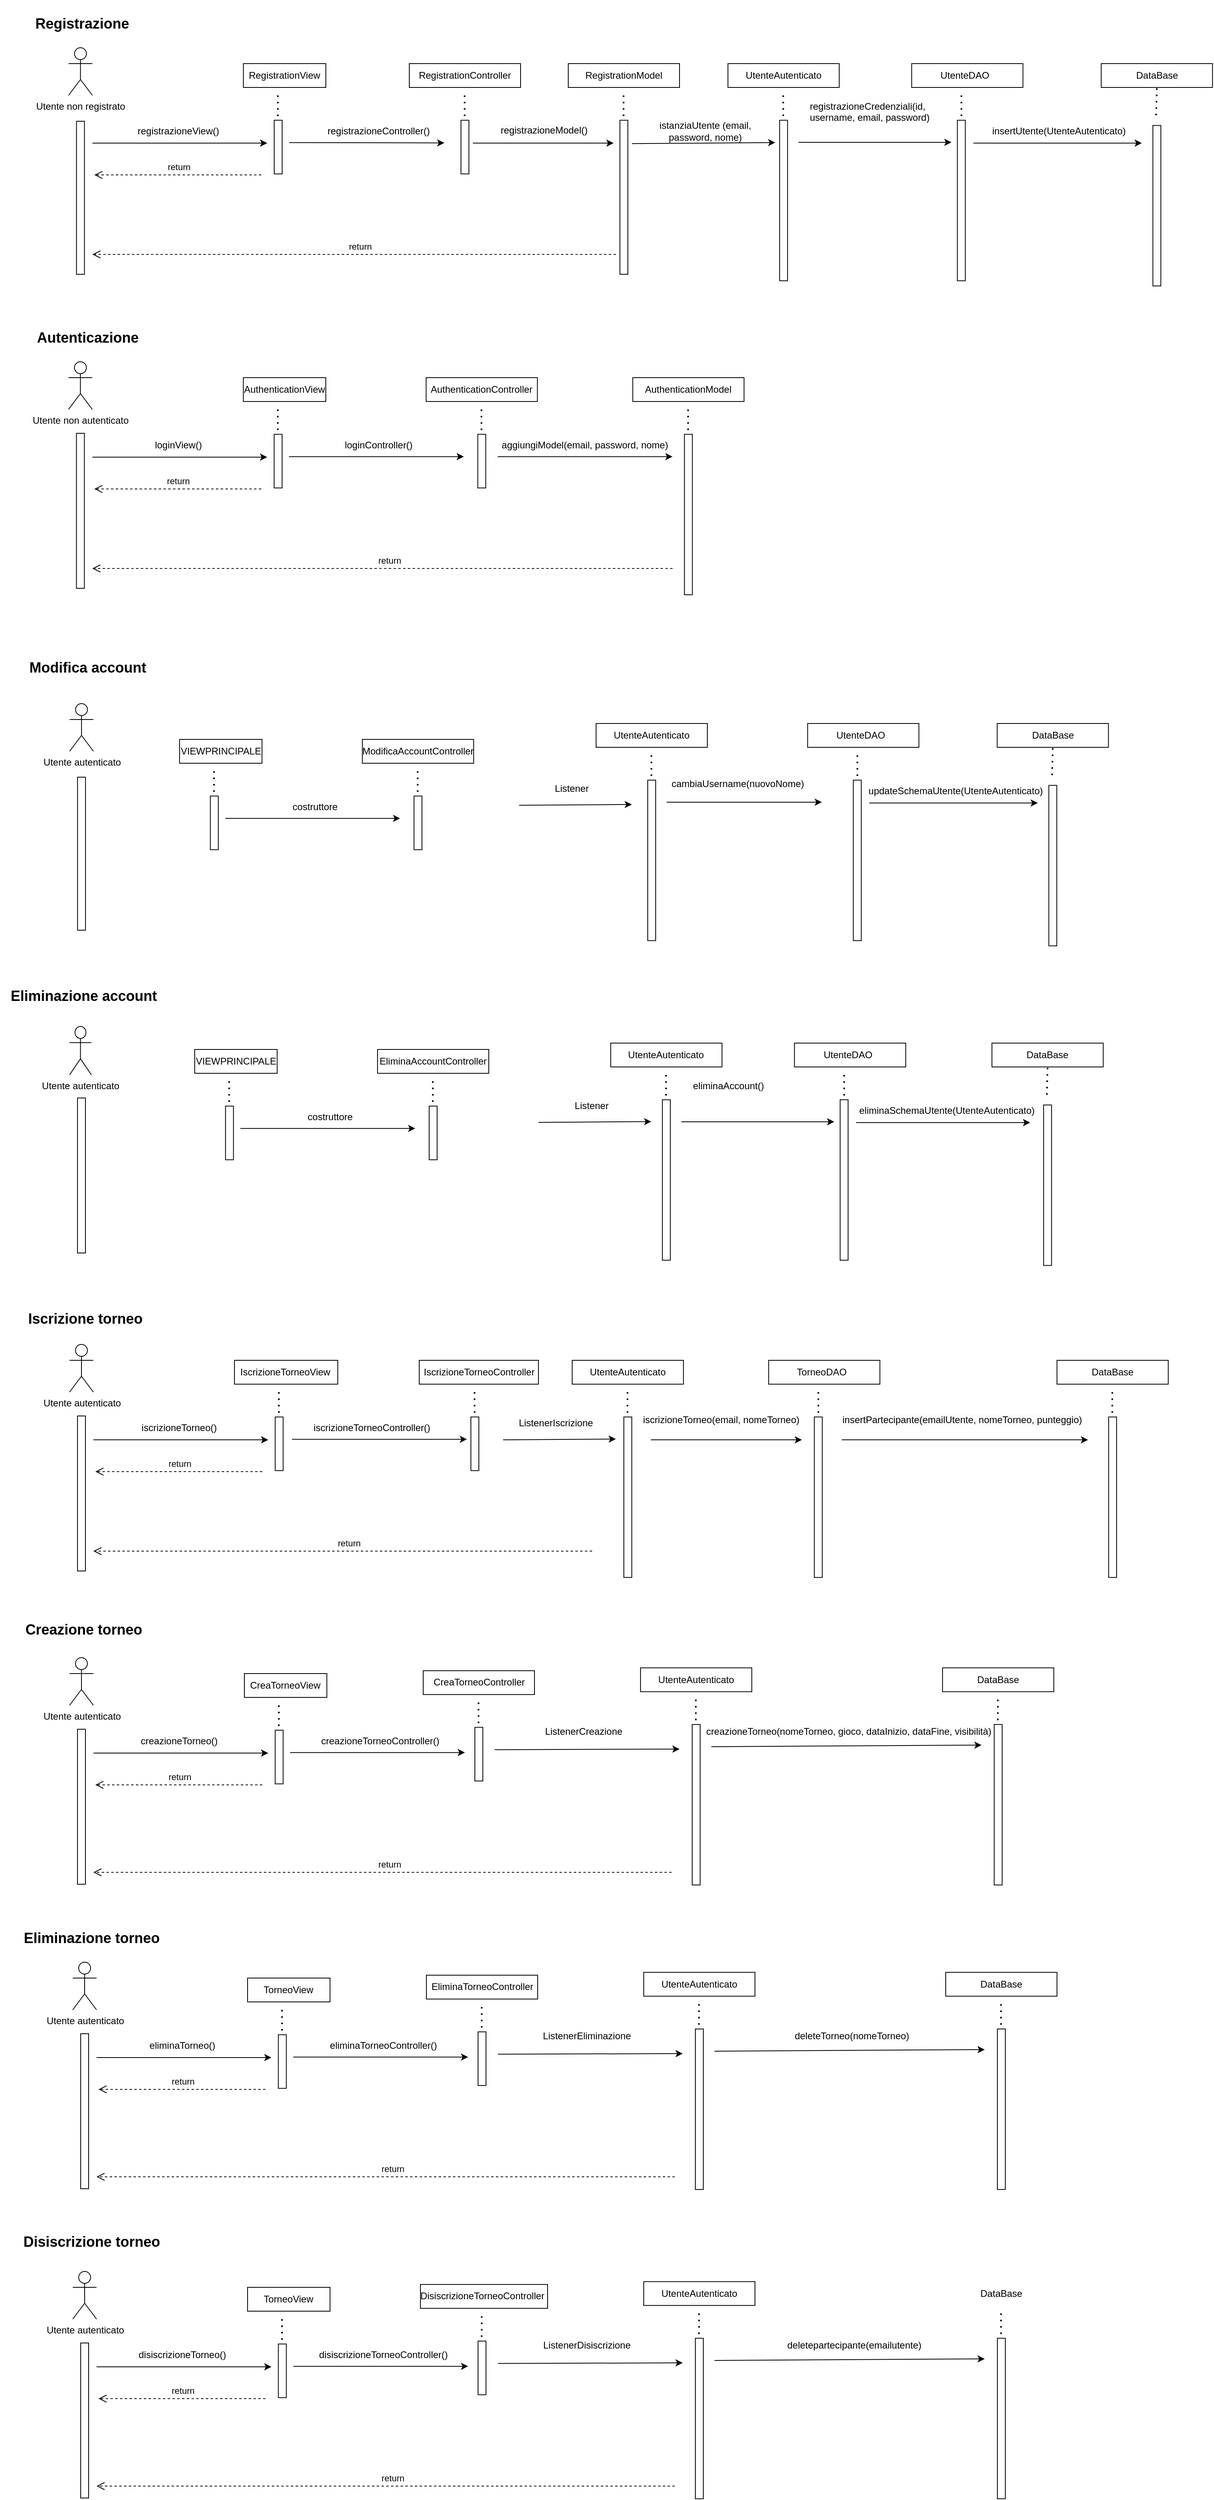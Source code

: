 <mxfile version="23.1.5" type="device">
  <diagram name="Pagina-1" id="2PzucVVuemy0MzqI2Rzy">
    <mxGraphModel dx="2150" dy="1035" grid="1" gridSize="10" guides="1" tooltips="1" connect="1" arrows="1" fold="1" page="1" pageScale="1" pageWidth="827" pageHeight="1169" math="0" shadow="0">
      <root>
        <mxCell id="0" />
        <mxCell id="1" parent="0" />
        <mxCell id="PmFzKxTWgb2I8v0q9J5C-1" value="Utente non autenticato" style="shape=umlActor;verticalLabelPosition=bottom;verticalAlign=top;html=1;outlineConnect=0;" parent="1" vertex="1">
          <mxGeometry x="141.18" y="565" width="30" height="60" as="geometry" />
        </mxCell>
        <mxCell id="PmFzKxTWgb2I8v0q9J5C-4" value="" style="rounded=0;whiteSpace=wrap;html=1;rotation=90;" parent="1" vertex="1">
          <mxGeometry x="58.68" y="747.5" width="195" height="10" as="geometry" />
        </mxCell>
        <mxCell id="PmFzKxTWgb2I8v0q9J5C-5" value="" style="rounded=0;whiteSpace=wrap;html=1;rotation=90;" parent="1" vertex="1">
          <mxGeometry x="371.18" y="685" width="67.5" height="10" as="geometry" />
        </mxCell>
        <mxCell id="PmFzKxTWgb2I8v0q9J5C-6" value="" style="endArrow=classic;html=1;rounded=0;" parent="1" edge="1">
          <mxGeometry width="50" height="50" relative="1" as="geometry">
            <mxPoint x="171.18" y="685" as="sourcePoint" />
            <mxPoint x="391.18" y="685" as="targetPoint" />
          </mxGeometry>
        </mxCell>
        <mxCell id="PmFzKxTWgb2I8v0q9J5C-8" value="loginView()" style="text;html=1;align=center;verticalAlign=middle;resizable=0;points=[];autosize=1;strokeColor=none;fillColor=none;" parent="1" vertex="1">
          <mxGeometry x="238.68" y="655" width="80" height="30" as="geometry" />
        </mxCell>
        <mxCell id="PmFzKxTWgb2I8v0q9J5C-9" value="" style="html=1;verticalAlign=bottom;endArrow=open;dashed=1;endSize=8;curved=0;rounded=0;" parent="1" edge="1">
          <mxGeometry relative="1" as="geometry">
            <mxPoint x="383.68" y="725" as="sourcePoint" />
            <mxPoint x="173.68" y="725" as="targetPoint" />
          </mxGeometry>
        </mxCell>
        <mxCell id="PmFzKxTWgb2I8v0q9J5C-10" value="return" style="edgeLabel;html=1;align=center;verticalAlign=middle;resizable=0;points=[];" parent="PmFzKxTWgb2I8v0q9J5C-9" vertex="1" connectable="0">
          <mxGeometry x="-0.032" y="-2" relative="1" as="geometry">
            <mxPoint x="-3" y="-8" as="offset" />
          </mxGeometry>
        </mxCell>
        <mxCell id="PmFzKxTWgb2I8v0q9J5C-11" value="" style="endArrow=none;dashed=1;html=1;dashPattern=1 3;strokeWidth=2;rounded=0;" parent="1" edge="1">
          <mxGeometry width="50" height="50" relative="1" as="geometry">
            <mxPoint x="404.53" y="625" as="sourcePoint" />
            <mxPoint x="404.53" y="655" as="targetPoint" />
          </mxGeometry>
        </mxCell>
        <mxCell id="PmFzKxTWgb2I8v0q9J5C-12" value="" style="rounded=0;whiteSpace=wrap;html=1;rotation=90;" parent="1" vertex="1">
          <mxGeometry x="627.43" y="685" width="67.5" height="10" as="geometry" />
        </mxCell>
        <mxCell id="PmFzKxTWgb2I8v0q9J5C-13" value="" style="endArrow=none;dashed=1;html=1;dashPattern=1 3;strokeWidth=2;rounded=0;" parent="1" edge="1">
          <mxGeometry width="50" height="50" relative="1" as="geometry">
            <mxPoint x="660.78" y="625" as="sourcePoint" />
            <mxPoint x="660.78" y="655" as="targetPoint" />
          </mxGeometry>
        </mxCell>
        <mxCell id="PmFzKxTWgb2I8v0q9J5C-14" value="" style="rounded=0;whiteSpace=wrap;html=1;" parent="1" vertex="1">
          <mxGeometry x="361.18" y="585" width="103.75" height="30" as="geometry" />
        </mxCell>
        <mxCell id="PmFzKxTWgb2I8v0q9J5C-15" value="AuthenticationView" style="text;html=1;strokeColor=none;fillColor=none;align=center;verticalAlign=middle;whiteSpace=wrap;rounded=0;" parent="1" vertex="1">
          <mxGeometry x="383.06" y="585" width="60" height="30" as="geometry" />
        </mxCell>
        <mxCell id="PmFzKxTWgb2I8v0q9J5C-17" value="" style="rounded=0;whiteSpace=wrap;html=1;" parent="1" vertex="1">
          <mxGeometry x="591.18" y="585" width="140" height="30" as="geometry" />
        </mxCell>
        <mxCell id="PmFzKxTWgb2I8v0q9J5C-18" value="AuthenticationController" style="text;html=1;strokeColor=none;fillColor=none;align=center;verticalAlign=middle;whiteSpace=wrap;rounded=0;" parent="1" vertex="1">
          <mxGeometry x="631.18" y="585" width="60" height="30" as="geometry" />
        </mxCell>
        <mxCell id="PmFzKxTWgb2I8v0q9J5C-20" value="" style="endArrow=classic;html=1;rounded=0;" parent="1" edge="1">
          <mxGeometry width="50" height="50" relative="1" as="geometry">
            <mxPoint x="418.68" y="684.33" as="sourcePoint" />
            <mxPoint x="638.68" y="684.33" as="targetPoint" />
          </mxGeometry>
        </mxCell>
        <mxCell id="PmFzKxTWgb2I8v0q9J5C-21" value="loginController()" style="text;html=1;align=center;verticalAlign=middle;resizable=0;points=[];autosize=1;strokeColor=none;fillColor=none;" parent="1" vertex="1">
          <mxGeometry x="476.18" y="655" width="110" height="30" as="geometry" />
        </mxCell>
        <mxCell id="PmFzKxTWgb2I8v0q9J5C-22" value="" style="rounded=0;whiteSpace=wrap;html=1;rotation=90;" parent="1" vertex="1">
          <mxGeometry x="820.25" y="752.19" width="201.87" height="10" as="geometry" />
        </mxCell>
        <mxCell id="PmFzKxTWgb2I8v0q9J5C-23" value="" style="endArrow=none;dashed=1;html=1;dashPattern=1 3;strokeWidth=2;rounded=0;" parent="1" edge="1">
          <mxGeometry width="50" height="50" relative="1" as="geometry">
            <mxPoint x="920.78" y="625" as="sourcePoint" />
            <mxPoint x="920.78" y="655" as="targetPoint" />
          </mxGeometry>
        </mxCell>
        <mxCell id="PmFzKxTWgb2I8v0q9J5C-24" value="" style="rounded=0;whiteSpace=wrap;html=1;" parent="1" vertex="1">
          <mxGeometry x="851.18" y="585" width="140" height="30" as="geometry" />
        </mxCell>
        <mxCell id="PmFzKxTWgb2I8v0q9J5C-25" value="AuthenticationModel" style="text;html=1;strokeColor=none;fillColor=none;align=center;verticalAlign=middle;whiteSpace=wrap;rounded=0;" parent="1" vertex="1">
          <mxGeometry x="891.18" y="585" width="60" height="30" as="geometry" />
        </mxCell>
        <mxCell id="PmFzKxTWgb2I8v0q9J5C-28" value="" style="endArrow=classic;html=1;rounded=0;" parent="1" edge="1">
          <mxGeometry width="50" height="50" relative="1" as="geometry">
            <mxPoint x="681.18" y="684.35" as="sourcePoint" />
            <mxPoint x="901.18" y="684.35" as="targetPoint" />
          </mxGeometry>
        </mxCell>
        <mxCell id="PmFzKxTWgb2I8v0q9J5C-30" value="aggiungiModel(email, password, nome)" style="text;html=1;strokeColor=none;fillColor=none;align=center;verticalAlign=middle;whiteSpace=wrap;rounded=0;" parent="1" vertex="1">
          <mxGeometry x="681.81" y="655" width="217.5" height="30" as="geometry" />
        </mxCell>
        <mxCell id="PmFzKxTWgb2I8v0q9J5C-32" value="" style="html=1;verticalAlign=bottom;endArrow=open;dashed=1;endSize=8;curved=0;rounded=0;" parent="1" edge="1">
          <mxGeometry relative="1" as="geometry">
            <mxPoint x="901.18" y="825" as="sourcePoint" />
            <mxPoint x="171.18" y="825" as="targetPoint" />
          </mxGeometry>
        </mxCell>
        <mxCell id="PmFzKxTWgb2I8v0q9J5C-33" value="return" style="edgeLabel;html=1;align=center;verticalAlign=middle;resizable=0;points=[];" parent="PmFzKxTWgb2I8v0q9J5C-32" vertex="1" connectable="0">
          <mxGeometry x="-0.032" y="-2" relative="1" as="geometry">
            <mxPoint x="-3" y="-8" as="offset" />
          </mxGeometry>
        </mxCell>
        <mxCell id="PmFzKxTWgb2I8v0q9J5C-34" value="Utente non registrato" style="shape=umlActor;verticalLabelPosition=bottom;verticalAlign=top;html=1;outlineConnect=0;" parent="1" vertex="1">
          <mxGeometry x="141.25" y="170" width="30" height="60" as="geometry" />
        </mxCell>
        <mxCell id="PmFzKxTWgb2I8v0q9J5C-35" value="" style="rounded=0;whiteSpace=wrap;html=1;rotation=90;" parent="1" vertex="1">
          <mxGeometry x="60" y="353.75" width="192.5" height="10" as="geometry" />
        </mxCell>
        <mxCell id="PmFzKxTWgb2I8v0q9J5C-36" value="" style="rounded=0;whiteSpace=wrap;html=1;rotation=90;" parent="1" vertex="1">
          <mxGeometry x="371.25" y="290" width="67.5" height="10" as="geometry" />
        </mxCell>
        <mxCell id="PmFzKxTWgb2I8v0q9J5C-37" value="" style="endArrow=classic;html=1;rounded=0;" parent="1" edge="1">
          <mxGeometry width="50" height="50" relative="1" as="geometry">
            <mxPoint x="171.25" y="290" as="sourcePoint" />
            <mxPoint x="391.25" y="290" as="targetPoint" />
          </mxGeometry>
        </mxCell>
        <mxCell id="PmFzKxTWgb2I8v0q9J5C-38" value="registrazioneView()" style="text;html=1;align=center;verticalAlign=middle;resizable=0;points=[];autosize=1;strokeColor=none;fillColor=none;" parent="1" vertex="1">
          <mxGeometry x="213.75" y="260" width="130" height="30" as="geometry" />
        </mxCell>
        <mxCell id="PmFzKxTWgb2I8v0q9J5C-39" value="" style="html=1;verticalAlign=bottom;endArrow=open;dashed=1;endSize=8;curved=0;rounded=0;" parent="1" edge="1">
          <mxGeometry relative="1" as="geometry">
            <mxPoint x="383.75" y="330" as="sourcePoint" />
            <mxPoint x="173.75" y="330" as="targetPoint" />
          </mxGeometry>
        </mxCell>
        <mxCell id="PmFzKxTWgb2I8v0q9J5C-40" value="return" style="edgeLabel;html=1;align=center;verticalAlign=middle;resizable=0;points=[];" parent="PmFzKxTWgb2I8v0q9J5C-39" vertex="1" connectable="0">
          <mxGeometry x="-0.032" y="-2" relative="1" as="geometry">
            <mxPoint x="-3" y="-8" as="offset" />
          </mxGeometry>
        </mxCell>
        <mxCell id="PmFzKxTWgb2I8v0q9J5C-41" value="" style="endArrow=none;dashed=1;html=1;dashPattern=1 3;strokeWidth=2;rounded=0;" parent="1" edge="1">
          <mxGeometry width="50" height="50" relative="1" as="geometry">
            <mxPoint x="404.6" y="230" as="sourcePoint" />
            <mxPoint x="404.6" y="260" as="targetPoint" />
          </mxGeometry>
        </mxCell>
        <mxCell id="PmFzKxTWgb2I8v0q9J5C-42" value="" style="rounded=0;whiteSpace=wrap;html=1;rotation=90;" parent="1" vertex="1">
          <mxGeometry x="606.25" y="290" width="67.5" height="10" as="geometry" />
        </mxCell>
        <mxCell id="PmFzKxTWgb2I8v0q9J5C-43" value="" style="endArrow=none;dashed=1;html=1;dashPattern=1 3;strokeWidth=2;rounded=0;" parent="1" edge="1">
          <mxGeometry width="50" height="50" relative="1" as="geometry">
            <mxPoint x="639.6" y="230" as="sourcePoint" />
            <mxPoint x="639.6" y="260" as="targetPoint" />
          </mxGeometry>
        </mxCell>
        <mxCell id="PmFzKxTWgb2I8v0q9J5C-44" value="" style="rounded=0;whiteSpace=wrap;html=1;" parent="1" vertex="1">
          <mxGeometry x="361.25" y="190" width="103.75" height="30" as="geometry" />
        </mxCell>
        <mxCell id="PmFzKxTWgb2I8v0q9J5C-45" value="RegistrationView" style="text;html=1;strokeColor=none;fillColor=none;align=center;verticalAlign=middle;whiteSpace=wrap;rounded=0;" parent="1" vertex="1">
          <mxGeometry x="383.13" y="190" width="60" height="30" as="geometry" />
        </mxCell>
        <mxCell id="PmFzKxTWgb2I8v0q9J5C-46" value="" style="rounded=0;whiteSpace=wrap;html=1;" parent="1" vertex="1">
          <mxGeometry x="570" y="190" width="140" height="30" as="geometry" />
        </mxCell>
        <mxCell id="PmFzKxTWgb2I8v0q9J5C-47" value="RegistrationController" style="text;html=1;strokeColor=none;fillColor=none;align=center;verticalAlign=middle;whiteSpace=wrap;rounded=0;" parent="1" vertex="1">
          <mxGeometry x="610" y="190" width="60" height="30" as="geometry" />
        </mxCell>
        <mxCell id="PmFzKxTWgb2I8v0q9J5C-48" value="" style="endArrow=classic;html=1;rounded=0;entryX=1.052;entryY=0.993;entryDx=0;entryDy=0;entryPerimeter=0;" parent="1" target="PmFzKxTWgb2I8v0q9J5C-49" edge="1">
          <mxGeometry width="50" height="50" relative="1" as="geometry">
            <mxPoint x="418.75" y="289.33" as="sourcePoint" />
            <mxPoint x="638.75" y="289.33" as="targetPoint" />
          </mxGeometry>
        </mxCell>
        <mxCell id="PmFzKxTWgb2I8v0q9J5C-49" value="registrazioneController()" style="text;html=1;align=center;verticalAlign=middle;resizable=0;points=[];autosize=1;strokeColor=none;fillColor=none;" parent="1" vertex="1">
          <mxGeometry x="456.25" y="260" width="150" height="30" as="geometry" />
        </mxCell>
        <mxCell id="PmFzKxTWgb2I8v0q9J5C-50" value="" style="rounded=0;whiteSpace=wrap;html=1;rotation=90;" parent="1" vertex="1">
          <mxGeometry x="940.0" y="357.19" width="201.87" height="10" as="geometry" />
        </mxCell>
        <mxCell id="PmFzKxTWgb2I8v0q9J5C-51" value="" style="endArrow=none;dashed=1;html=1;dashPattern=1 3;strokeWidth=2;rounded=0;" parent="1" edge="1">
          <mxGeometry width="50" height="50" relative="1" as="geometry">
            <mxPoint x="1040.53" y="230" as="sourcePoint" />
            <mxPoint x="1040.53" y="260" as="targetPoint" />
          </mxGeometry>
        </mxCell>
        <mxCell id="PmFzKxTWgb2I8v0q9J5C-52" value="" style="rounded=0;whiteSpace=wrap;html=1;" parent="1" vertex="1">
          <mxGeometry x="970.93" y="190" width="140" height="30" as="geometry" />
        </mxCell>
        <mxCell id="PmFzKxTWgb2I8v0q9J5C-53" value="UtenteAutenticato" style="text;html=1;strokeColor=none;fillColor=none;align=center;verticalAlign=middle;whiteSpace=wrap;rounded=0;" parent="1" vertex="1">
          <mxGeometry x="1010.93" y="190" width="60" height="30" as="geometry" />
        </mxCell>
        <mxCell id="PmFzKxTWgb2I8v0q9J5C-54" value="" style="endArrow=classic;html=1;rounded=0;exitX=-0.06;exitY=1.02;exitDx=0;exitDy=0;exitPerimeter=0;" parent="1" source="PmFzKxTWgb2I8v0q9J5C-55" edge="1">
          <mxGeometry width="50" height="50" relative="1" as="geometry">
            <mxPoint x="810.47" y="289.35" as="sourcePoint" />
            <mxPoint x="1030.47" y="289.35" as="targetPoint" />
          </mxGeometry>
        </mxCell>
        <mxCell id="PmFzKxTWgb2I8v0q9J5C-55" value="istanziaUtente (email, password, nome)" style="text;html=1;strokeColor=none;fillColor=none;align=center;verticalAlign=middle;whiteSpace=wrap;rounded=0;" parent="1" vertex="1">
          <mxGeometry x="860" y="260" width="165.47" height="30" as="geometry" />
        </mxCell>
        <mxCell id="PmFzKxTWgb2I8v0q9J5C-56" value="" style="html=1;verticalAlign=bottom;endArrow=open;dashed=1;endSize=8;curved=0;rounded=0;" parent="1" edge="1">
          <mxGeometry relative="1" as="geometry">
            <mxPoint x="830" y="430" as="sourcePoint" />
            <mxPoint x="171.25" y="430" as="targetPoint" />
          </mxGeometry>
        </mxCell>
        <mxCell id="PmFzKxTWgb2I8v0q9J5C-57" value="return" style="edgeLabel;html=1;align=center;verticalAlign=middle;resizable=0;points=[];" parent="PmFzKxTWgb2I8v0q9J5C-56" vertex="1" connectable="0">
          <mxGeometry x="-0.032" y="-2" relative="1" as="geometry">
            <mxPoint x="-3" y="-8" as="offset" />
          </mxGeometry>
        </mxCell>
        <mxCell id="PmFzKxTWgb2I8v0q9J5C-59" value="Utente autenticato" style="shape=umlActor;verticalLabelPosition=bottom;verticalAlign=top;html=1;outlineConnect=0;" parent="1" vertex="1">
          <mxGeometry x="142.5" y="1801" width="30" height="60" as="geometry" />
        </mxCell>
        <mxCell id="PmFzKxTWgb2I8v0q9J5C-60" value="" style="rounded=0;whiteSpace=wrap;html=1;rotation=90;" parent="1" vertex="1">
          <mxGeometry x="60" y="1983.5" width="195" height="10" as="geometry" />
        </mxCell>
        <mxCell id="PmFzKxTWgb2I8v0q9J5C-61" value="" style="rounded=0;whiteSpace=wrap;html=1;rotation=90;" parent="1" vertex="1">
          <mxGeometry x="372.5" y="1921" width="67.5" height="10" as="geometry" />
        </mxCell>
        <mxCell id="PmFzKxTWgb2I8v0q9J5C-62" value="" style="endArrow=classic;html=1;rounded=0;" parent="1" edge="1">
          <mxGeometry width="50" height="50" relative="1" as="geometry">
            <mxPoint x="172.5" y="1921" as="sourcePoint" />
            <mxPoint x="392.5" y="1921" as="targetPoint" />
          </mxGeometry>
        </mxCell>
        <mxCell id="PmFzKxTWgb2I8v0q9J5C-63" value="iscrizioneTorneo()" style="text;html=1;align=center;verticalAlign=middle;resizable=0;points=[];autosize=1;strokeColor=none;fillColor=none;" parent="1" vertex="1">
          <mxGeometry x="220" y="1891" width="120" height="30" as="geometry" />
        </mxCell>
        <mxCell id="PmFzKxTWgb2I8v0q9J5C-64" value="" style="html=1;verticalAlign=bottom;endArrow=open;dashed=1;endSize=8;curved=0;rounded=0;" parent="1" edge="1">
          <mxGeometry relative="1" as="geometry">
            <mxPoint x="385" y="1961" as="sourcePoint" />
            <mxPoint x="175" y="1961" as="targetPoint" />
          </mxGeometry>
        </mxCell>
        <mxCell id="PmFzKxTWgb2I8v0q9J5C-65" value="return" style="edgeLabel;html=1;align=center;verticalAlign=middle;resizable=0;points=[];" parent="PmFzKxTWgb2I8v0q9J5C-64" vertex="1" connectable="0">
          <mxGeometry x="-0.032" y="-2" relative="1" as="geometry">
            <mxPoint x="-3" y="-8" as="offset" />
          </mxGeometry>
        </mxCell>
        <mxCell id="PmFzKxTWgb2I8v0q9J5C-66" value="" style="endArrow=none;dashed=1;html=1;dashPattern=1 3;strokeWidth=2;rounded=0;" parent="1" edge="1">
          <mxGeometry width="50" height="50" relative="1" as="geometry">
            <mxPoint x="405.85" y="1861" as="sourcePoint" />
            <mxPoint x="405.85" y="1891" as="targetPoint" />
          </mxGeometry>
        </mxCell>
        <mxCell id="PmFzKxTWgb2I8v0q9J5C-67" value="" style="rounded=0;whiteSpace=wrap;html=1;rotation=90;" parent="1" vertex="1">
          <mxGeometry x="618.75" y="1921" width="67.5" height="10" as="geometry" />
        </mxCell>
        <mxCell id="PmFzKxTWgb2I8v0q9J5C-68" value="" style="endArrow=none;dashed=1;html=1;dashPattern=1 3;strokeWidth=2;rounded=0;" parent="1" edge="1">
          <mxGeometry width="50" height="50" relative="1" as="geometry">
            <mxPoint x="652.1" y="1861" as="sourcePoint" />
            <mxPoint x="652.1" y="1891" as="targetPoint" />
          </mxGeometry>
        </mxCell>
        <mxCell id="PmFzKxTWgb2I8v0q9J5C-69" value="" style="rounded=0;whiteSpace=wrap;html=1;" parent="1" vertex="1">
          <mxGeometry x="350" y="1821" width="130" height="30" as="geometry" />
        </mxCell>
        <mxCell id="PmFzKxTWgb2I8v0q9J5C-70" value="IscrizioneTorneoView" style="text;html=1;strokeColor=none;fillColor=none;align=center;verticalAlign=middle;whiteSpace=wrap;rounded=0;" parent="1" vertex="1">
          <mxGeometry x="384.38" y="1821" width="60" height="30" as="geometry" />
        </mxCell>
        <mxCell id="PmFzKxTWgb2I8v0q9J5C-71" value="" style="rounded=0;whiteSpace=wrap;html=1;" parent="1" vertex="1">
          <mxGeometry x="582.5" y="1821" width="150" height="30" as="geometry" />
        </mxCell>
        <mxCell id="PmFzKxTWgb2I8v0q9J5C-72" value="IscrizioneTorneoController" style="text;html=1;strokeColor=none;fillColor=none;align=center;verticalAlign=middle;whiteSpace=wrap;rounded=0;" parent="1" vertex="1">
          <mxGeometry x="627.5" y="1821" width="60" height="30" as="geometry" />
        </mxCell>
        <mxCell id="PmFzKxTWgb2I8v0q9J5C-81" value="" style="html=1;verticalAlign=bottom;endArrow=open;dashed=1;endSize=8;curved=0;rounded=0;" parent="1" edge="1">
          <mxGeometry relative="1" as="geometry">
            <mxPoint x="800" y="2061" as="sourcePoint" />
            <mxPoint x="172.5" y="2061" as="targetPoint" />
          </mxGeometry>
        </mxCell>
        <mxCell id="PmFzKxTWgb2I8v0q9J5C-82" value="return" style="edgeLabel;html=1;align=center;verticalAlign=middle;resizable=0;points=[];" parent="PmFzKxTWgb2I8v0q9J5C-81" vertex="1" connectable="0">
          <mxGeometry x="-0.032" y="-2" relative="1" as="geometry">
            <mxPoint x="-3" y="-8" as="offset" />
          </mxGeometry>
        </mxCell>
        <mxCell id="PmFzKxTWgb2I8v0q9J5C-87" value="" style="endArrow=classic;html=1;rounded=0;" parent="1" edge="1">
          <mxGeometry width="50" height="50" relative="1" as="geometry">
            <mxPoint x="422.5" y="1920.33" as="sourcePoint" />
            <mxPoint x="642.5" y="1920.33" as="targetPoint" />
          </mxGeometry>
        </mxCell>
        <mxCell id="PmFzKxTWgb2I8v0q9J5C-91" value="iscrizioneTorneoController()" style="text;html=1;strokeColor=none;fillColor=none;align=center;verticalAlign=middle;whiteSpace=wrap;rounded=0;" parent="1" vertex="1">
          <mxGeometry x="492.97" y="1891" width="60" height="30" as="geometry" />
        </mxCell>
        <mxCell id="PmFzKxTWgb2I8v0q9J5C-124" value="" style="rounded=0;whiteSpace=wrap;html=1;rotation=90;" parent="1" vertex="1">
          <mxGeometry x="1354.0" y="1988.19" width="201.87" height="10" as="geometry" />
        </mxCell>
        <mxCell id="PmFzKxTWgb2I8v0q9J5C-125" value="" style="endArrow=none;dashed=1;html=1;dashPattern=1 3;strokeWidth=2;rounded=0;" parent="1" edge="1">
          <mxGeometry width="50" height="50" relative="1" as="geometry">
            <mxPoint x="1454.53" y="1861" as="sourcePoint" />
            <mxPoint x="1454.53" y="1891" as="targetPoint" />
          </mxGeometry>
        </mxCell>
        <mxCell id="PmFzKxTWgb2I8v0q9J5C-126" value="" style="rounded=0;whiteSpace=wrap;html=1;" parent="1" vertex="1">
          <mxGeometry x="1384.93" y="1821" width="140" height="30" as="geometry" />
        </mxCell>
        <mxCell id="PmFzKxTWgb2I8v0q9J5C-127" value="DataBase" style="text;html=1;strokeColor=none;fillColor=none;align=center;verticalAlign=middle;whiteSpace=wrap;rounded=0;" parent="1" vertex="1">
          <mxGeometry x="1424.93" y="1821" width="60" height="30" as="geometry" />
        </mxCell>
        <mxCell id="PmFzKxTWgb2I8v0q9J5C-169" value="Utente autenticato" style="shape=umlActor;verticalLabelPosition=bottom;verticalAlign=top;html=1;outlineConnect=0;" parent="1" vertex="1">
          <mxGeometry x="142.5" y="2195" width="30" height="60" as="geometry" />
        </mxCell>
        <mxCell id="PmFzKxTWgb2I8v0q9J5C-170" value="" style="rounded=0;whiteSpace=wrap;html=1;rotation=90;" parent="1" vertex="1">
          <mxGeometry x="60" y="2377.5" width="195" height="10" as="geometry" />
        </mxCell>
        <mxCell id="PmFzKxTWgb2I8v0q9J5C-171" value="" style="rounded=0;whiteSpace=wrap;html=1;rotation=90;" parent="1" vertex="1">
          <mxGeometry x="372.5" y="2315" width="67.5" height="10" as="geometry" />
        </mxCell>
        <mxCell id="PmFzKxTWgb2I8v0q9J5C-172" value="" style="endArrow=classic;html=1;rounded=0;" parent="1" edge="1">
          <mxGeometry width="50" height="50" relative="1" as="geometry">
            <mxPoint x="172.5" y="2315" as="sourcePoint" />
            <mxPoint x="392.5" y="2315" as="targetPoint" />
          </mxGeometry>
        </mxCell>
        <mxCell id="PmFzKxTWgb2I8v0q9J5C-173" value="creazioneTorneo()" style="text;html=1;align=center;verticalAlign=middle;resizable=0;points=[];autosize=1;strokeColor=none;fillColor=none;" parent="1" vertex="1">
          <mxGeometry x="220" y="2285" width="120" height="30" as="geometry" />
        </mxCell>
        <mxCell id="PmFzKxTWgb2I8v0q9J5C-174" value="" style="html=1;verticalAlign=bottom;endArrow=open;dashed=1;endSize=8;curved=0;rounded=0;" parent="1" edge="1">
          <mxGeometry relative="1" as="geometry">
            <mxPoint x="385" y="2355" as="sourcePoint" />
            <mxPoint x="175" y="2355" as="targetPoint" />
          </mxGeometry>
        </mxCell>
        <mxCell id="PmFzKxTWgb2I8v0q9J5C-175" value="return" style="edgeLabel;html=1;align=center;verticalAlign=middle;resizable=0;points=[];" parent="PmFzKxTWgb2I8v0q9J5C-174" vertex="1" connectable="0">
          <mxGeometry x="-0.032" y="-2" relative="1" as="geometry">
            <mxPoint x="-3" y="-8" as="offset" />
          </mxGeometry>
        </mxCell>
        <mxCell id="PmFzKxTWgb2I8v0q9J5C-176" value="" style="endArrow=none;dashed=1;html=1;dashPattern=1 3;strokeWidth=2;rounded=0;" parent="1" edge="1">
          <mxGeometry width="50" height="50" relative="1" as="geometry">
            <mxPoint x="405.85" y="2255" as="sourcePoint" />
            <mxPoint x="405.85" y="2285" as="targetPoint" />
          </mxGeometry>
        </mxCell>
        <mxCell id="PmFzKxTWgb2I8v0q9J5C-177" value="" style="rounded=0;whiteSpace=wrap;html=1;rotation=90;" parent="1" vertex="1">
          <mxGeometry x="623.75" y="2311.4" width="67.5" height="10" as="geometry" />
        </mxCell>
        <mxCell id="PmFzKxTWgb2I8v0q9J5C-178" value="" style="endArrow=none;dashed=1;html=1;dashPattern=1 3;strokeWidth=2;rounded=0;" parent="1" edge="1">
          <mxGeometry width="50" height="50" relative="1" as="geometry">
            <mxPoint x="657.1" y="2251.4" as="sourcePoint" />
            <mxPoint x="657.1" y="2281.4" as="targetPoint" />
          </mxGeometry>
        </mxCell>
        <mxCell id="PmFzKxTWgb2I8v0q9J5C-179" value="" style="rounded=0;whiteSpace=wrap;html=1;" parent="1" vertex="1">
          <mxGeometry x="362.5" y="2215" width="103.75" height="30" as="geometry" />
        </mxCell>
        <mxCell id="PmFzKxTWgb2I8v0q9J5C-180" value="CreaTorneoView" style="text;html=1;strokeColor=none;fillColor=none;align=center;verticalAlign=middle;whiteSpace=wrap;rounded=0;" parent="1" vertex="1">
          <mxGeometry x="384.38" y="2215" width="60" height="30" as="geometry" />
        </mxCell>
        <mxCell id="PmFzKxTWgb2I8v0q9J5C-181" value="" style="rounded=0;whiteSpace=wrap;html=1;" parent="1" vertex="1">
          <mxGeometry x="587.5" y="2211.4" width="140" height="30" as="geometry" />
        </mxCell>
        <mxCell id="PmFzKxTWgb2I8v0q9J5C-182" value="CreaTorneoController" style="text;html=1;strokeColor=none;fillColor=none;align=center;verticalAlign=middle;whiteSpace=wrap;rounded=0;" parent="1" vertex="1">
          <mxGeometry x="627.5" y="2211.4" width="60" height="30" as="geometry" />
        </mxCell>
        <mxCell id="PmFzKxTWgb2I8v0q9J5C-183" value="" style="endArrow=classic;html=1;rounded=0;" parent="1" edge="1">
          <mxGeometry width="50" height="50" relative="1" as="geometry">
            <mxPoint x="420" y="2314.33" as="sourcePoint" />
            <mxPoint x="640" y="2314.33" as="targetPoint" />
          </mxGeometry>
        </mxCell>
        <mxCell id="PmFzKxTWgb2I8v0q9J5C-184" value="creazioneTorneoController()" style="text;html=1;align=center;verticalAlign=middle;resizable=0;points=[];autosize=1;strokeColor=none;fillColor=none;" parent="1" vertex="1">
          <mxGeometry x="447.5" y="2285" width="170" height="30" as="geometry" />
        </mxCell>
        <mxCell id="PmFzKxTWgb2I8v0q9J5C-185" value="" style="rounded=0;whiteSpace=wrap;html=1;rotation=90;" parent="1" vertex="1">
          <mxGeometry x="830.0" y="2375" width="201.87" height="10" as="geometry" />
        </mxCell>
        <mxCell id="PmFzKxTWgb2I8v0q9J5C-186" value="" style="endArrow=none;dashed=1;html=1;dashPattern=1 3;strokeWidth=2;rounded=0;" parent="1" edge="1">
          <mxGeometry width="50" height="50" relative="1" as="geometry">
            <mxPoint x="930.53" y="2247.81" as="sourcePoint" />
            <mxPoint x="930.53" y="2277.81" as="targetPoint" />
          </mxGeometry>
        </mxCell>
        <mxCell id="PmFzKxTWgb2I8v0q9J5C-187" value="" style="rounded=0;whiteSpace=wrap;html=1;" parent="1" vertex="1">
          <mxGeometry x="860.93" y="2207.81" width="140" height="30" as="geometry" />
        </mxCell>
        <mxCell id="PmFzKxTWgb2I8v0q9J5C-188" value="UtenteAutenticato" style="text;html=1;strokeColor=none;fillColor=none;align=center;verticalAlign=middle;whiteSpace=wrap;rounded=0;" parent="1" vertex="1">
          <mxGeometry x="900.93" y="2207.81" width="60" height="30" as="geometry" />
        </mxCell>
        <mxCell id="PmFzKxTWgb2I8v0q9J5C-189" value="" style="endArrow=classic;html=1;rounded=0;" parent="1" edge="1">
          <mxGeometry width="50" height="50" relative="1" as="geometry">
            <mxPoint x="677.5" y="2310.75" as="sourcePoint" />
            <mxPoint x="910" y="2310" as="targetPoint" />
          </mxGeometry>
        </mxCell>
        <mxCell id="PmFzKxTWgb2I8v0q9J5C-191" value="" style="html=1;verticalAlign=bottom;endArrow=open;dashed=1;endSize=8;curved=0;rounded=0;" parent="1" edge="1">
          <mxGeometry relative="1" as="geometry">
            <mxPoint x="900" y="2465" as="sourcePoint" />
            <mxPoint x="172.5" y="2465" as="targetPoint" />
          </mxGeometry>
        </mxCell>
        <mxCell id="PmFzKxTWgb2I8v0q9J5C-192" value="return" style="edgeLabel;html=1;align=center;verticalAlign=middle;resizable=0;points=[];" parent="PmFzKxTWgb2I8v0q9J5C-191" vertex="1" connectable="0">
          <mxGeometry x="-0.032" y="-2" relative="1" as="geometry">
            <mxPoint x="-3" y="-8" as="offset" />
          </mxGeometry>
        </mxCell>
        <mxCell id="PmFzKxTWgb2I8v0q9J5C-201" value="" style="rounded=0;whiteSpace=wrap;html=1;rotation=90;" parent="1" vertex="1">
          <mxGeometry x="1210.0" y="2375" width="201.87" height="10" as="geometry" />
        </mxCell>
        <mxCell id="PmFzKxTWgb2I8v0q9J5C-202" value="" style="endArrow=none;dashed=1;html=1;dashPattern=1 3;strokeWidth=2;rounded=0;" parent="1" edge="1">
          <mxGeometry width="50" height="50" relative="1" as="geometry">
            <mxPoint x="1310.53" y="2247.81" as="sourcePoint" />
            <mxPoint x="1310.53" y="2277.81" as="targetPoint" />
          </mxGeometry>
        </mxCell>
        <mxCell id="PmFzKxTWgb2I8v0q9J5C-203" value="" style="rounded=0;whiteSpace=wrap;html=1;" parent="1" vertex="1">
          <mxGeometry x="1240.93" y="2207.81" width="140" height="30" as="geometry" />
        </mxCell>
        <mxCell id="PmFzKxTWgb2I8v0q9J5C-204" value="DataBase" style="text;html=1;strokeColor=none;fillColor=none;align=center;verticalAlign=middle;whiteSpace=wrap;rounded=0;" parent="1" vertex="1">
          <mxGeometry x="1280.93" y="2207.81" width="60" height="30" as="geometry" />
        </mxCell>
        <mxCell id="PmFzKxTWgb2I8v0q9J5C-205" value="" style="endArrow=classic;html=1;rounded=0;" parent="1" edge="1">
          <mxGeometry width="50" height="50" relative="1" as="geometry">
            <mxPoint x="950" y="2306.98" as="sourcePoint" />
            <mxPoint x="1290" y="2305" as="targetPoint" />
          </mxGeometry>
        </mxCell>
        <mxCell id="PmFzKxTWgb2I8v0q9J5C-206" value="creazioneTorneo(nomeTorneo, gioco, dataInizio, dataFine, visibilità)" style="text;html=1;strokeColor=none;fillColor=none;align=center;verticalAlign=middle;whiteSpace=wrap;rounded=0;" parent="1" vertex="1">
          <mxGeometry x="938" y="2273" width="370" height="30" as="geometry" />
        </mxCell>
        <mxCell id="dA8aLjZPVSyw3G796LqZ-2" value="" style="rounded=0;whiteSpace=wrap;html=1;rotation=90;" parent="1" vertex="1">
          <mxGeometry x="1163.68" y="357.19" width="201.87" height="10" as="geometry" />
        </mxCell>
        <mxCell id="dA8aLjZPVSyw3G796LqZ-4" value="" style="rounded=0;whiteSpace=wrap;html=1;" parent="1" vertex="1">
          <mxGeometry x="1202.12" y="190" width="140" height="30" as="geometry" />
        </mxCell>
        <mxCell id="dA8aLjZPVSyw3G796LqZ-5" value="UtenteDAO" style="text;html=1;strokeColor=none;fillColor=none;align=center;verticalAlign=middle;whiteSpace=wrap;rounded=0;" parent="1" vertex="1">
          <mxGeometry x="1239.12" y="190" width="60" height="30" as="geometry" />
        </mxCell>
        <mxCell id="dA8aLjZPVSyw3G796LqZ-6" value="" style="endArrow=none;dashed=1;html=1;dashPattern=1 3;strokeWidth=2;rounded=0;" parent="1" edge="1">
          <mxGeometry width="50" height="50" relative="1" as="geometry">
            <mxPoint x="1264.68" y="256" as="sourcePoint" />
            <mxPoint x="1264.68" y="226" as="targetPoint" />
          </mxGeometry>
        </mxCell>
        <mxCell id="dA8aLjZPVSyw3G796LqZ-7" value="insertUtente(UtenteAutenticato)" style="text;html=1;strokeColor=none;fillColor=none;align=center;verticalAlign=middle;whiteSpace=wrap;rounded=0;" parent="1" vertex="1">
          <mxGeometry x="1282.93" y="260" width="208.75" height="30" as="geometry" />
        </mxCell>
        <mxCell id="dA8aLjZPVSyw3G796LqZ-8" value="" style="endArrow=classic;html=1;rounded=0;entryX=1;entryY=1;entryDx=0;entryDy=0;" parent="1" target="dA8aLjZPVSyw3G796LqZ-7" edge="1">
          <mxGeometry width="50" height="50" relative="1" as="geometry">
            <mxPoint x="1279.68" y="290" as="sourcePoint" />
            <mxPoint x="1189.68" y="290" as="targetPoint" />
          </mxGeometry>
        </mxCell>
        <mxCell id="dA8aLjZPVSyw3G796LqZ-9" value="" style="rounded=0;whiteSpace=wrap;html=1;" parent="1" vertex="1">
          <mxGeometry x="1440.62" y="190" width="140" height="30" as="geometry" />
        </mxCell>
        <mxCell id="dA8aLjZPVSyw3G796LqZ-10" value="DataBase" style="text;html=1;strokeColor=none;fillColor=none;align=center;verticalAlign=middle;whiteSpace=wrap;rounded=0;" parent="1" vertex="1">
          <mxGeometry x="1480.62" y="190" width="60" height="30" as="geometry" />
        </mxCell>
        <mxCell id="dA8aLjZPVSyw3G796LqZ-11" value="" style="rounded=0;whiteSpace=wrap;html=1;rotation=90;" parent="1" vertex="1">
          <mxGeometry x="1409.68" y="363.75" width="201.87" height="10" as="geometry" />
        </mxCell>
        <mxCell id="dA8aLjZPVSyw3G796LqZ-14" value="" style="endArrow=none;dashed=1;html=1;dashPattern=1 3;strokeWidth=2;rounded=0;entryX=0.5;entryY=1;entryDx=0;entryDy=0;" parent="1" target="dA8aLjZPVSyw3G796LqZ-10" edge="1">
          <mxGeometry width="50" height="50" relative="1" as="geometry">
            <mxPoint x="1509.69" y="255" as="sourcePoint" />
            <mxPoint x="1234.69" y="241" as="targetPoint" />
          </mxGeometry>
        </mxCell>
        <mxCell id="_xcE8ZJ6tuB9mQ8rcjDb-1" value="registrazioneCredenziali(id, username, email, password)" style="text;whiteSpace=wrap;" parent="1" vertex="1">
          <mxGeometry x="1072.18" y="230" width="188" height="40" as="geometry" />
        </mxCell>
        <mxCell id="_xcE8ZJ6tuB9mQ8rcjDb-2" value="" style="endArrow=classic;html=1;rounded=0;" parent="1" edge="1">
          <mxGeometry width="50" height="50" relative="1" as="geometry">
            <mxPoint x="1059.68" y="289" as="sourcePoint" />
            <mxPoint x="1252.12" y="289" as="targetPoint" />
          </mxGeometry>
        </mxCell>
        <mxCell id="_xcE8ZJ6tuB9mQ8rcjDb-3" value="" style="rounded=0;whiteSpace=wrap;html=1;rotation=90;" parent="1" vertex="1">
          <mxGeometry x="743.13" y="353.13" width="193.75" height="10" as="geometry" />
        </mxCell>
        <mxCell id="_xcE8ZJ6tuB9mQ8rcjDb-4" value="" style="endArrow=none;dashed=1;html=1;dashPattern=1 3;strokeWidth=2;rounded=0;" parent="1" edge="1">
          <mxGeometry width="50" height="50" relative="1" as="geometry">
            <mxPoint x="839.6" y="230" as="sourcePoint" />
            <mxPoint x="839.6" y="260" as="targetPoint" />
          </mxGeometry>
        </mxCell>
        <mxCell id="_xcE8ZJ6tuB9mQ8rcjDb-5" value="" style="rounded=0;whiteSpace=wrap;html=1;" parent="1" vertex="1">
          <mxGeometry x="770" y="190" width="140" height="30" as="geometry" />
        </mxCell>
        <mxCell id="_xcE8ZJ6tuB9mQ8rcjDb-6" value="RegistrationModel" style="text;html=1;strokeColor=none;fillColor=none;align=center;verticalAlign=middle;whiteSpace=wrap;rounded=0;" parent="1" vertex="1">
          <mxGeometry x="810" y="190" width="60" height="30" as="geometry" />
        </mxCell>
        <mxCell id="_xcE8ZJ6tuB9mQ8rcjDb-7" value="" style="endArrow=classic;html=1;rounded=0;" parent="1" edge="1">
          <mxGeometry width="50" height="50" relative="1" as="geometry">
            <mxPoint x="650" y="290" as="sourcePoint" />
            <mxPoint x="827" y="290" as="targetPoint" />
          </mxGeometry>
        </mxCell>
        <mxCell id="_xcE8ZJ6tuB9mQ8rcjDb-8" value="&lt;span style=&quot;color: rgb(0, 0, 0); font-family: Helvetica; font-size: 12px; font-style: normal; font-variant-ligatures: normal; font-variant-caps: normal; font-weight: 400; letter-spacing: normal; orphans: 2; text-align: center; text-indent: 0px; text-transform: none; widows: 2; word-spacing: 0px; -webkit-text-stroke-width: 0px; background-color: rgb(251, 251, 251); text-decoration-thickness: initial; text-decoration-style: initial; text-decoration-color: initial; float: none; display: inline !important;&quot;&gt;registrazioneModel()&lt;/span&gt;" style="text;whiteSpace=wrap;html=1;" parent="1" vertex="1">
          <mxGeometry x="683.13" y="260" width="160" height="40" as="geometry" />
        </mxCell>
        <mxCell id="Qi0Wa9hxT18hAOxOMV2e-1" value="" style="rounded=0;whiteSpace=wrap;html=1;rotation=90;" parent="1" vertex="1">
          <mxGeometry x="983.68" y="1988.19" width="201.87" height="10" as="geometry" />
        </mxCell>
        <mxCell id="Qi0Wa9hxT18hAOxOMV2e-2" value="" style="rounded=0;whiteSpace=wrap;html=1;" parent="1" vertex="1">
          <mxGeometry x="1022.12" y="1821" width="140" height="30" as="geometry" />
        </mxCell>
        <mxCell id="Qi0Wa9hxT18hAOxOMV2e-3" value="TorneoDAO" style="text;html=1;strokeColor=none;fillColor=none;align=center;verticalAlign=middle;whiteSpace=wrap;rounded=0;" parent="1" vertex="1">
          <mxGeometry x="1059.12" y="1821" width="60" height="30" as="geometry" />
        </mxCell>
        <mxCell id="Qi0Wa9hxT18hAOxOMV2e-4" value="" style="endArrow=none;dashed=1;html=1;dashPattern=1 3;strokeWidth=2;rounded=0;" parent="1" edge="1">
          <mxGeometry width="50" height="50" relative="1" as="geometry">
            <mxPoint x="1084.68" y="1887" as="sourcePoint" />
            <mxPoint x="1084.68" y="1857" as="targetPoint" />
          </mxGeometry>
        </mxCell>
        <mxCell id="Qi0Wa9hxT18hAOxOMV2e-8" value="&lt;span style=&quot;color: rgb(0, 0, 0); font-family: Helvetica; font-size: 12px; font-style: normal; font-variant-ligatures: normal; font-variant-caps: normal; font-weight: 400; letter-spacing: normal; orphans: 2; text-align: center; text-indent: 0px; text-transform: none; widows: 2; word-spacing: 0px; -webkit-text-stroke-width: 0px; background-color: rgb(251, 251, 251); text-decoration-thickness: initial; text-decoration-style: initial; text-decoration-color: initial; float: none; display: inline !important;&quot;&gt;insertPartecipante(emailUtente, nomeTorneo, punteggio)&lt;/span&gt;" style="text;whiteSpace=wrap;html=1;" parent="1" vertex="1">
          <mxGeometry x="1113" y="1882" width="340" height="40" as="geometry" />
        </mxCell>
        <mxCell id="Qi0Wa9hxT18hAOxOMV2e-9" value="" style="endArrow=classic;html=1;rounded=0;" parent="1" edge="1">
          <mxGeometry width="50" height="50" relative="1" as="geometry">
            <mxPoint x="1114" y="1921" as="sourcePoint" />
            <mxPoint x="1424" y="1921" as="targetPoint" />
          </mxGeometry>
        </mxCell>
        <mxCell id="Qi0Wa9hxT18hAOxOMV2e-10" value="" style="endArrow=classic;html=1;rounded=0;" parent="1" edge="1">
          <mxGeometry width="50" height="50" relative="1" as="geometry">
            <mxPoint x="874" y="1921" as="sourcePoint" />
            <mxPoint x="1064" y="1921" as="targetPoint" />
          </mxGeometry>
        </mxCell>
        <mxCell id="Qi0Wa9hxT18hAOxOMV2e-11" value="" style="rounded=0;whiteSpace=wrap;html=1;rotation=90;" parent="1" vertex="1">
          <mxGeometry x="744.0" y="1988.19" width="201.87" height="10" as="geometry" />
        </mxCell>
        <mxCell id="Qi0Wa9hxT18hAOxOMV2e-12" value="" style="endArrow=none;dashed=1;html=1;dashPattern=1 3;strokeWidth=2;rounded=0;" parent="1" edge="1">
          <mxGeometry width="50" height="50" relative="1" as="geometry">
            <mxPoint x="844.53" y="1861" as="sourcePoint" />
            <mxPoint x="844.53" y="1891" as="targetPoint" />
          </mxGeometry>
        </mxCell>
        <mxCell id="Qi0Wa9hxT18hAOxOMV2e-13" value="" style="rounded=0;whiteSpace=wrap;html=1;" parent="1" vertex="1">
          <mxGeometry x="774.93" y="1821" width="140" height="30" as="geometry" />
        </mxCell>
        <mxCell id="Qi0Wa9hxT18hAOxOMV2e-14" value="UtenteAutenticato" style="text;html=1;strokeColor=none;fillColor=none;align=center;verticalAlign=middle;whiteSpace=wrap;rounded=0;" parent="1" vertex="1">
          <mxGeometry x="814.93" y="1821" width="60" height="30" as="geometry" />
        </mxCell>
        <mxCell id="Qi0Wa9hxT18hAOxOMV2e-15" value="" style="endArrow=classic;html=1;rounded=0;" parent="1" edge="1">
          <mxGeometry width="50" height="50" relative="1" as="geometry">
            <mxPoint x="688" y="1921" as="sourcePoint" />
            <mxPoint x="829.87" y="1920" as="targetPoint" />
          </mxGeometry>
        </mxCell>
        <mxCell id="Qi0Wa9hxT18hAOxOMV2e-16" value="ListenerIscrizione" style="text;html=1;align=center;verticalAlign=middle;resizable=0;points=[];autosize=1;strokeColor=none;fillColor=none;" parent="1" vertex="1">
          <mxGeometry x="694" y="1885" width="120" height="30" as="geometry" />
        </mxCell>
        <mxCell id="Qi0Wa9hxT18hAOxOMV2e-17" value="iscrizioneTorneo(email, nomeTorneo)" style="text;html=1;align=center;verticalAlign=middle;resizable=0;points=[];autosize=1;strokeColor=none;fillColor=none;" parent="1" vertex="1">
          <mxGeometry x="852" y="1881" width="220" height="30" as="geometry" />
        </mxCell>
        <mxCell id="M7Dh-_FwcG7-ZmyJeiV2-1" value="ListenerCreazione" style="text;html=1;align=center;verticalAlign=middle;resizable=0;points=[];autosize=1;strokeColor=none;fillColor=none;" parent="1" vertex="1">
          <mxGeometry x="729" y="2273" width="120" height="30" as="geometry" />
        </mxCell>
        <mxCell id="XtpnshZH6VqtbmfVQ0za-1" value="Utente autenticato" style="shape=umlActor;verticalLabelPosition=bottom;verticalAlign=top;html=1;outlineConnect=0;" parent="1" vertex="1">
          <mxGeometry x="146.5" y="2578" width="30" height="60" as="geometry" />
        </mxCell>
        <mxCell id="XtpnshZH6VqtbmfVQ0za-2" value="" style="rounded=0;whiteSpace=wrap;html=1;rotation=90;" parent="1" vertex="1">
          <mxGeometry x="64" y="2760.5" width="195" height="10" as="geometry" />
        </mxCell>
        <mxCell id="XtpnshZH6VqtbmfVQ0za-3" value="" style="rounded=0;whiteSpace=wrap;html=1;rotation=90;" parent="1" vertex="1">
          <mxGeometry x="376.5" y="2698" width="67.5" height="10" as="geometry" />
        </mxCell>
        <mxCell id="XtpnshZH6VqtbmfVQ0za-4" value="" style="endArrow=classic;html=1;rounded=0;" parent="1" edge="1">
          <mxGeometry width="50" height="50" relative="1" as="geometry">
            <mxPoint x="176.5" y="2698" as="sourcePoint" />
            <mxPoint x="396.5" y="2698" as="targetPoint" />
          </mxGeometry>
        </mxCell>
        <mxCell id="XtpnshZH6VqtbmfVQ0za-5" value="eliminaTorneo()" style="text;html=1;align=center;verticalAlign=middle;resizable=0;points=[];autosize=1;strokeColor=none;fillColor=none;" parent="1" vertex="1">
          <mxGeometry x="229" y="2668" width="110" height="30" as="geometry" />
        </mxCell>
        <mxCell id="XtpnshZH6VqtbmfVQ0za-6" value="" style="html=1;verticalAlign=bottom;endArrow=open;dashed=1;endSize=8;curved=0;rounded=0;" parent="1" edge="1">
          <mxGeometry relative="1" as="geometry">
            <mxPoint x="389" y="2738" as="sourcePoint" />
            <mxPoint x="179" y="2738" as="targetPoint" />
          </mxGeometry>
        </mxCell>
        <mxCell id="XtpnshZH6VqtbmfVQ0za-7" value="return" style="edgeLabel;html=1;align=center;verticalAlign=middle;resizable=0;points=[];" parent="XtpnshZH6VqtbmfVQ0za-6" vertex="1" connectable="0">
          <mxGeometry x="-0.032" y="-2" relative="1" as="geometry">
            <mxPoint x="-3" y="-8" as="offset" />
          </mxGeometry>
        </mxCell>
        <mxCell id="XtpnshZH6VqtbmfVQ0za-8" value="" style="endArrow=none;dashed=1;html=1;dashPattern=1 3;strokeWidth=2;rounded=0;" parent="1" edge="1">
          <mxGeometry width="50" height="50" relative="1" as="geometry">
            <mxPoint x="409.85" y="2638" as="sourcePoint" />
            <mxPoint x="409.85" y="2668" as="targetPoint" />
          </mxGeometry>
        </mxCell>
        <mxCell id="XtpnshZH6VqtbmfVQ0za-9" value="" style="rounded=0;whiteSpace=wrap;html=1;rotation=90;" parent="1" vertex="1">
          <mxGeometry x="627.75" y="2694.4" width="67.5" height="10" as="geometry" />
        </mxCell>
        <mxCell id="XtpnshZH6VqtbmfVQ0za-10" value="" style="endArrow=none;dashed=1;html=1;dashPattern=1 3;strokeWidth=2;rounded=0;" parent="1" edge="1">
          <mxGeometry width="50" height="50" relative="1" as="geometry">
            <mxPoint x="661.1" y="2634.4" as="sourcePoint" />
            <mxPoint x="661.1" y="2664.4" as="targetPoint" />
          </mxGeometry>
        </mxCell>
        <mxCell id="XtpnshZH6VqtbmfVQ0za-11" value="" style="rounded=0;whiteSpace=wrap;html=1;" parent="1" vertex="1">
          <mxGeometry x="366.5" y="2598" width="103.75" height="30" as="geometry" />
        </mxCell>
        <mxCell id="XtpnshZH6VqtbmfVQ0za-12" value="TorneoView" style="text;html=1;strokeColor=none;fillColor=none;align=center;verticalAlign=middle;whiteSpace=wrap;rounded=0;" parent="1" vertex="1">
          <mxGeometry x="388.38" y="2598" width="60" height="30" as="geometry" />
        </mxCell>
        <mxCell id="XtpnshZH6VqtbmfVQ0za-13" value="" style="rounded=0;whiteSpace=wrap;html=1;" parent="1" vertex="1">
          <mxGeometry x="591.5" y="2594.4" width="140" height="30" as="geometry" />
        </mxCell>
        <mxCell id="XtpnshZH6VqtbmfVQ0za-14" value="EliminaTorneoController" style="text;html=1;strokeColor=none;fillColor=none;align=center;verticalAlign=middle;whiteSpace=wrap;rounded=0;" parent="1" vertex="1">
          <mxGeometry x="631.5" y="2594.4" width="60" height="30" as="geometry" />
        </mxCell>
        <mxCell id="XtpnshZH6VqtbmfVQ0za-15" value="" style="endArrow=classic;html=1;rounded=0;" parent="1" edge="1">
          <mxGeometry width="50" height="50" relative="1" as="geometry">
            <mxPoint x="424" y="2697.33" as="sourcePoint" />
            <mxPoint x="644" y="2697.33" as="targetPoint" />
          </mxGeometry>
        </mxCell>
        <mxCell id="XtpnshZH6VqtbmfVQ0za-16" value="eliminaTorneoController()" style="text;html=1;align=center;verticalAlign=middle;resizable=0;points=[];autosize=1;strokeColor=none;fillColor=none;" parent="1" vertex="1">
          <mxGeometry x="456.5" y="2668" width="160" height="30" as="geometry" />
        </mxCell>
        <mxCell id="XtpnshZH6VqtbmfVQ0za-17" value="" style="rounded=0;whiteSpace=wrap;html=1;rotation=90;" parent="1" vertex="1">
          <mxGeometry x="834.0" y="2758" width="201.87" height="10" as="geometry" />
        </mxCell>
        <mxCell id="XtpnshZH6VqtbmfVQ0za-18" value="" style="endArrow=none;dashed=1;html=1;dashPattern=1 3;strokeWidth=2;rounded=0;" parent="1" edge="1">
          <mxGeometry width="50" height="50" relative="1" as="geometry">
            <mxPoint x="934.53" y="2630.81" as="sourcePoint" />
            <mxPoint x="934.53" y="2660.81" as="targetPoint" />
          </mxGeometry>
        </mxCell>
        <mxCell id="XtpnshZH6VqtbmfVQ0za-19" value="" style="rounded=0;whiteSpace=wrap;html=1;" parent="1" vertex="1">
          <mxGeometry x="864.93" y="2590.81" width="140" height="30" as="geometry" />
        </mxCell>
        <mxCell id="XtpnshZH6VqtbmfVQ0za-20" value="UtenteAutenticato" style="text;html=1;strokeColor=none;fillColor=none;align=center;verticalAlign=middle;whiteSpace=wrap;rounded=0;" parent="1" vertex="1">
          <mxGeometry x="904.93" y="2590.81" width="60" height="30" as="geometry" />
        </mxCell>
        <mxCell id="XtpnshZH6VqtbmfVQ0za-21" value="" style="endArrow=classic;html=1;rounded=0;" parent="1" edge="1">
          <mxGeometry width="50" height="50" relative="1" as="geometry">
            <mxPoint x="681.5" y="2693.75" as="sourcePoint" />
            <mxPoint x="914" y="2693" as="targetPoint" />
          </mxGeometry>
        </mxCell>
        <mxCell id="XtpnshZH6VqtbmfVQ0za-22" value="" style="html=1;verticalAlign=bottom;endArrow=open;dashed=1;endSize=8;curved=0;rounded=0;" parent="1" edge="1">
          <mxGeometry relative="1" as="geometry">
            <mxPoint x="904" y="2848" as="sourcePoint" />
            <mxPoint x="176.5" y="2848" as="targetPoint" />
          </mxGeometry>
        </mxCell>
        <mxCell id="XtpnshZH6VqtbmfVQ0za-23" value="return" style="edgeLabel;html=1;align=center;verticalAlign=middle;resizable=0;points=[];" parent="XtpnshZH6VqtbmfVQ0za-22" vertex="1" connectable="0">
          <mxGeometry x="-0.032" y="-2" relative="1" as="geometry">
            <mxPoint x="-3" y="-8" as="offset" />
          </mxGeometry>
        </mxCell>
        <mxCell id="XtpnshZH6VqtbmfVQ0za-24" value="" style="rounded=0;whiteSpace=wrap;html=1;rotation=90;" parent="1" vertex="1">
          <mxGeometry x="1214.0" y="2758" width="201.87" height="10" as="geometry" />
        </mxCell>
        <mxCell id="XtpnshZH6VqtbmfVQ0za-25" value="" style="endArrow=none;dashed=1;html=1;dashPattern=1 3;strokeWidth=2;rounded=0;" parent="1" edge="1">
          <mxGeometry width="50" height="50" relative="1" as="geometry">
            <mxPoint x="1314.53" y="2630.81" as="sourcePoint" />
            <mxPoint x="1314.53" y="2660.81" as="targetPoint" />
          </mxGeometry>
        </mxCell>
        <mxCell id="XtpnshZH6VqtbmfVQ0za-26" value="" style="rounded=0;whiteSpace=wrap;html=1;" parent="1" vertex="1">
          <mxGeometry x="1244.93" y="2590.81" width="140" height="30" as="geometry" />
        </mxCell>
        <mxCell id="XtpnshZH6VqtbmfVQ0za-27" value="DataBase" style="text;html=1;strokeColor=none;fillColor=none;align=center;verticalAlign=middle;whiteSpace=wrap;rounded=0;" parent="1" vertex="1">
          <mxGeometry x="1284.93" y="2590.81" width="60" height="30" as="geometry" />
        </mxCell>
        <mxCell id="XtpnshZH6VqtbmfVQ0za-28" value="" style="endArrow=classic;html=1;rounded=0;" parent="1" edge="1">
          <mxGeometry width="50" height="50" relative="1" as="geometry">
            <mxPoint x="954" y="2689.98" as="sourcePoint" />
            <mxPoint x="1294" y="2688" as="targetPoint" />
          </mxGeometry>
        </mxCell>
        <mxCell id="XtpnshZH6VqtbmfVQ0za-29" value="deleteTorneo(nomeTorneo)" style="text;html=1;strokeColor=none;fillColor=none;align=center;verticalAlign=middle;whiteSpace=wrap;rounded=0;" parent="1" vertex="1">
          <mxGeometry x="942" y="2656" width="370" height="30" as="geometry" />
        </mxCell>
        <mxCell id="XtpnshZH6VqtbmfVQ0za-30" value="ListenerEliminazione" style="text;html=1;align=center;verticalAlign=middle;resizable=0;points=[];autosize=1;strokeColor=none;fillColor=none;" parent="1" vertex="1">
          <mxGeometry x="728" y="2656" width="130" height="30" as="geometry" />
        </mxCell>
        <mxCell id="XtpnshZH6VqtbmfVQ0za-31" value="Utente autenticato" style="shape=umlActor;verticalLabelPosition=bottom;verticalAlign=top;html=1;outlineConnect=0;" parent="1" vertex="1">
          <mxGeometry x="146.5" y="2967" width="30" height="60" as="geometry" />
        </mxCell>
        <mxCell id="XtpnshZH6VqtbmfVQ0za-32" value="" style="rounded=0;whiteSpace=wrap;html=1;rotation=90;" parent="1" vertex="1">
          <mxGeometry x="64" y="3149.5" width="195" height="10" as="geometry" />
        </mxCell>
        <mxCell id="XtpnshZH6VqtbmfVQ0za-33" value="" style="rounded=0;whiteSpace=wrap;html=1;rotation=90;" parent="1" vertex="1">
          <mxGeometry x="376.5" y="3087" width="67.5" height="10" as="geometry" />
        </mxCell>
        <mxCell id="XtpnshZH6VqtbmfVQ0za-34" value="" style="endArrow=classic;html=1;rounded=0;" parent="1" edge="1">
          <mxGeometry width="50" height="50" relative="1" as="geometry">
            <mxPoint x="176.5" y="3087" as="sourcePoint" />
            <mxPoint x="396.5" y="3087" as="targetPoint" />
          </mxGeometry>
        </mxCell>
        <mxCell id="XtpnshZH6VqtbmfVQ0za-35" value="disiscrizioneTorneo()" style="text;html=1;align=center;verticalAlign=middle;resizable=0;points=[];autosize=1;strokeColor=none;fillColor=none;" parent="1" vertex="1">
          <mxGeometry x="219" y="3057" width="130" height="30" as="geometry" />
        </mxCell>
        <mxCell id="XtpnshZH6VqtbmfVQ0za-36" value="" style="html=1;verticalAlign=bottom;endArrow=open;dashed=1;endSize=8;curved=0;rounded=0;" parent="1" edge="1">
          <mxGeometry relative="1" as="geometry">
            <mxPoint x="389" y="3127" as="sourcePoint" />
            <mxPoint x="179" y="3127" as="targetPoint" />
          </mxGeometry>
        </mxCell>
        <mxCell id="XtpnshZH6VqtbmfVQ0za-37" value="return" style="edgeLabel;html=1;align=center;verticalAlign=middle;resizable=0;points=[];" parent="XtpnshZH6VqtbmfVQ0za-36" vertex="1" connectable="0">
          <mxGeometry x="-0.032" y="-2" relative="1" as="geometry">
            <mxPoint x="-3" y="-8" as="offset" />
          </mxGeometry>
        </mxCell>
        <mxCell id="XtpnshZH6VqtbmfVQ0za-38" value="" style="endArrow=none;dashed=1;html=1;dashPattern=1 3;strokeWidth=2;rounded=0;" parent="1" edge="1">
          <mxGeometry width="50" height="50" relative="1" as="geometry">
            <mxPoint x="409.85" y="3027" as="sourcePoint" />
            <mxPoint x="409.85" y="3057" as="targetPoint" />
          </mxGeometry>
        </mxCell>
        <mxCell id="XtpnshZH6VqtbmfVQ0za-39" value="" style="rounded=0;whiteSpace=wrap;html=1;rotation=90;" parent="1" vertex="1">
          <mxGeometry x="627.75" y="3083.4" width="67.5" height="10" as="geometry" />
        </mxCell>
        <mxCell id="XtpnshZH6VqtbmfVQ0za-40" value="" style="endArrow=none;dashed=1;html=1;dashPattern=1 3;strokeWidth=2;rounded=0;" parent="1" edge="1">
          <mxGeometry width="50" height="50" relative="1" as="geometry">
            <mxPoint x="661.1" y="3023.4" as="sourcePoint" />
            <mxPoint x="661.1" y="3053.4" as="targetPoint" />
          </mxGeometry>
        </mxCell>
        <mxCell id="XtpnshZH6VqtbmfVQ0za-41" value="" style="rounded=0;whiteSpace=wrap;html=1;" parent="1" vertex="1">
          <mxGeometry x="366.5" y="2987" width="103.75" height="30" as="geometry" />
        </mxCell>
        <mxCell id="XtpnshZH6VqtbmfVQ0za-42" value="TorneoView" style="text;html=1;strokeColor=none;fillColor=none;align=center;verticalAlign=middle;whiteSpace=wrap;rounded=0;" parent="1" vertex="1">
          <mxGeometry x="388.38" y="2987" width="60" height="30" as="geometry" />
        </mxCell>
        <mxCell id="XtpnshZH6VqtbmfVQ0za-43" value="" style="rounded=0;whiteSpace=wrap;html=1;" parent="1" vertex="1">
          <mxGeometry x="584" y="2983.4" width="160" height="30" as="geometry" />
        </mxCell>
        <mxCell id="XtpnshZH6VqtbmfVQ0za-44" value="DisiscrizioneTorneoController" style="text;html=1;strokeColor=none;fillColor=none;align=center;verticalAlign=middle;whiteSpace=wrap;rounded=0;" parent="1" vertex="1">
          <mxGeometry x="631.5" y="2983.4" width="60" height="30" as="geometry" />
        </mxCell>
        <mxCell id="XtpnshZH6VqtbmfVQ0za-45" value="" style="endArrow=classic;html=1;rounded=0;" parent="1" edge="1">
          <mxGeometry width="50" height="50" relative="1" as="geometry">
            <mxPoint x="424" y="3086.33" as="sourcePoint" />
            <mxPoint x="644" y="3086.33" as="targetPoint" />
          </mxGeometry>
        </mxCell>
        <mxCell id="XtpnshZH6VqtbmfVQ0za-46" value="disiscrizioneTorneoController()" style="text;html=1;align=center;verticalAlign=middle;resizable=0;points=[];autosize=1;strokeColor=none;fillColor=none;" parent="1" vertex="1">
          <mxGeometry x="441.5" y="3057" width="190" height="30" as="geometry" />
        </mxCell>
        <mxCell id="XtpnshZH6VqtbmfVQ0za-47" value="" style="rounded=0;whiteSpace=wrap;html=1;rotation=90;" parent="1" vertex="1">
          <mxGeometry x="834.0" y="3147" width="201.87" height="10" as="geometry" />
        </mxCell>
        <mxCell id="XtpnshZH6VqtbmfVQ0za-48" value="" style="endArrow=none;dashed=1;html=1;dashPattern=1 3;strokeWidth=2;rounded=0;" parent="1" edge="1">
          <mxGeometry width="50" height="50" relative="1" as="geometry">
            <mxPoint x="934.53" y="3019.81" as="sourcePoint" />
            <mxPoint x="934.53" y="3049.81" as="targetPoint" />
          </mxGeometry>
        </mxCell>
        <mxCell id="XtpnshZH6VqtbmfVQ0za-49" value="" style="rounded=0;whiteSpace=wrap;html=1;" parent="1" vertex="1">
          <mxGeometry x="864.93" y="2979.81" width="140" height="30" as="geometry" />
        </mxCell>
        <mxCell id="XtpnshZH6VqtbmfVQ0za-50" value="UtenteAutenticato" style="text;html=1;strokeColor=none;fillColor=none;align=center;verticalAlign=middle;whiteSpace=wrap;rounded=0;" parent="1" vertex="1">
          <mxGeometry x="904.93" y="2979.81" width="60" height="30" as="geometry" />
        </mxCell>
        <mxCell id="XtpnshZH6VqtbmfVQ0za-51" value="" style="endArrow=classic;html=1;rounded=0;" parent="1" edge="1">
          <mxGeometry width="50" height="50" relative="1" as="geometry">
            <mxPoint x="681.5" y="3082.75" as="sourcePoint" />
            <mxPoint x="914" y="3082" as="targetPoint" />
          </mxGeometry>
        </mxCell>
        <mxCell id="XtpnshZH6VqtbmfVQ0za-52" value="" style="html=1;verticalAlign=bottom;endArrow=open;dashed=1;endSize=8;curved=0;rounded=0;" parent="1" edge="1">
          <mxGeometry relative="1" as="geometry">
            <mxPoint x="904" y="3237" as="sourcePoint" />
            <mxPoint x="176.5" y="3237" as="targetPoint" />
          </mxGeometry>
        </mxCell>
        <mxCell id="XtpnshZH6VqtbmfVQ0za-53" value="return" style="edgeLabel;html=1;align=center;verticalAlign=middle;resizable=0;points=[];" parent="XtpnshZH6VqtbmfVQ0za-52" vertex="1" connectable="0">
          <mxGeometry x="-0.032" y="-2" relative="1" as="geometry">
            <mxPoint x="-3" y="-8" as="offset" />
          </mxGeometry>
        </mxCell>
        <mxCell id="XtpnshZH6VqtbmfVQ0za-54" value="" style="rounded=0;whiteSpace=wrap;html=1;rotation=90;" parent="1" vertex="1">
          <mxGeometry x="1214.0" y="3147" width="201.87" height="10" as="geometry" />
        </mxCell>
        <mxCell id="XtpnshZH6VqtbmfVQ0za-55" value="" style="endArrow=none;dashed=1;html=1;dashPattern=1 3;strokeWidth=2;rounded=0;" parent="1" edge="1">
          <mxGeometry width="50" height="50" relative="1" as="geometry">
            <mxPoint x="1314.53" y="3019.81" as="sourcePoint" />
            <mxPoint x="1314.53" y="3049.81" as="targetPoint" />
          </mxGeometry>
        </mxCell>
        <mxCell id="XtpnshZH6VqtbmfVQ0za-56" value="DataBase" style="text;html=1;strokeColor=none;fillColor=none;align=center;verticalAlign=middle;whiteSpace=wrap;rounded=0;" parent="1" vertex="1">
          <mxGeometry x="1284.93" y="2979.81" width="60" height="30" as="geometry" />
        </mxCell>
        <mxCell id="XtpnshZH6VqtbmfVQ0za-57" value="" style="endArrow=classic;html=1;rounded=0;" parent="1" edge="1">
          <mxGeometry width="50" height="50" relative="1" as="geometry">
            <mxPoint x="954" y="3078.98" as="sourcePoint" />
            <mxPoint x="1294" y="3077" as="targetPoint" />
          </mxGeometry>
        </mxCell>
        <mxCell id="XtpnshZH6VqtbmfVQ0za-58" value="&lt;span style=&quot;background-color:#ffffff;padding:0px 0px 0px 2px;&quot;&gt;&lt;/span&gt;&lt;span style=&quot;background-color:#ffffff;padding:0px 0px 0px 2px;&quot;&gt;&lt;/span&gt;&lt;span style=&quot;background-color:#ffffff;padding:0px 0px 0px 2px;&quot;&gt;&lt;/span&gt;deletepartecipante(emailutente)" style="text;html=1;strokeColor=none;fillColor=none;align=center;verticalAlign=middle;whiteSpace=wrap;rounded=0;" parent="1" vertex="1">
          <mxGeometry x="942" y="3045" width="370" height="30" as="geometry" />
        </mxCell>
        <mxCell id="XtpnshZH6VqtbmfVQ0za-59" value="ListenerDisiscrizione" style="text;html=1;align=center;verticalAlign=middle;resizable=0;points=[];autosize=1;strokeColor=none;fillColor=none;" parent="1" vertex="1">
          <mxGeometry x="728" y="3045" width="130" height="30" as="geometry" />
        </mxCell>
        <mxCell id="KEncSxHg4aTPaV4kUg_g-1" value="Utente autenticato" style="shape=umlActor;verticalLabelPosition=bottom;verticalAlign=top;html=1;outlineConnect=0;" vertex="1" parent="1">
          <mxGeometry x="142.5" y="1401" width="27.5" height="61" as="geometry" />
        </mxCell>
        <mxCell id="KEncSxHg4aTPaV4kUg_g-2" value="" style="rounded=0;whiteSpace=wrap;html=1;rotation=90;" vertex="1" parent="1">
          <mxGeometry x="60" y="1583.5" width="195" height="10" as="geometry" />
        </mxCell>
        <mxCell id="KEncSxHg4aTPaV4kUg_g-3" value="Utente autenticato" style="shape=umlActor;verticalLabelPosition=bottom;verticalAlign=top;html=1;outlineConnect=0;" vertex="1" parent="1">
          <mxGeometry x="142.57" y="995" width="30" height="60" as="geometry" />
        </mxCell>
        <mxCell id="KEncSxHg4aTPaV4kUg_g-4" value="" style="rounded=0;whiteSpace=wrap;html=1;rotation=90;" vertex="1" parent="1">
          <mxGeometry x="61.32" y="1178.75" width="192.5" height="10" as="geometry" />
        </mxCell>
        <mxCell id="KEncSxHg4aTPaV4kUg_g-6" value="" style="rounded=0;whiteSpace=wrap;html=1;rotation=90;" vertex="1" parent="1">
          <mxGeometry x="774.07" y="1187.19" width="201.87" height="10" as="geometry" />
        </mxCell>
        <mxCell id="KEncSxHg4aTPaV4kUg_g-7" value="" style="endArrow=none;dashed=1;html=1;dashPattern=1 3;strokeWidth=2;rounded=0;" edge="1" parent="1">
          <mxGeometry width="50" height="50" relative="1" as="geometry">
            <mxPoint x="874.6" y="1060" as="sourcePoint" />
            <mxPoint x="874.6" y="1090" as="targetPoint" />
          </mxGeometry>
        </mxCell>
        <mxCell id="KEncSxHg4aTPaV4kUg_g-8" value="" style="rounded=0;whiteSpace=wrap;html=1;" vertex="1" parent="1">
          <mxGeometry x="805" y="1020" width="140" height="30" as="geometry" />
        </mxCell>
        <mxCell id="KEncSxHg4aTPaV4kUg_g-9" value="UtenteAutenticato" style="text;html=1;strokeColor=none;fillColor=none;align=center;verticalAlign=middle;whiteSpace=wrap;rounded=0;" vertex="1" parent="1">
          <mxGeometry x="845" y="1020" width="60" height="30" as="geometry" />
        </mxCell>
        <mxCell id="KEncSxHg4aTPaV4kUg_g-10" value="" style="rounded=0;whiteSpace=wrap;html=1;rotation=90;" vertex="1" parent="1">
          <mxGeometry x="1032.75" y="1187.19" width="201.87" height="10" as="geometry" />
        </mxCell>
        <mxCell id="KEncSxHg4aTPaV4kUg_g-11" value="" style="rounded=0;whiteSpace=wrap;html=1;" vertex="1" parent="1">
          <mxGeometry x="1071.19" y="1020" width="140" height="30" as="geometry" />
        </mxCell>
        <mxCell id="KEncSxHg4aTPaV4kUg_g-12" value="UtenteDAO" style="text;html=1;strokeColor=none;fillColor=none;align=center;verticalAlign=middle;whiteSpace=wrap;rounded=0;" vertex="1" parent="1">
          <mxGeometry x="1108.19" y="1020" width="60" height="30" as="geometry" />
        </mxCell>
        <mxCell id="KEncSxHg4aTPaV4kUg_g-13" value="" style="endArrow=none;dashed=1;html=1;dashPattern=1 3;strokeWidth=2;rounded=0;" edge="1" parent="1">
          <mxGeometry width="50" height="50" relative="1" as="geometry">
            <mxPoint x="1133.75" y="1086" as="sourcePoint" />
            <mxPoint x="1133.75" y="1056" as="targetPoint" />
          </mxGeometry>
        </mxCell>
        <mxCell id="KEncSxHg4aTPaV4kUg_g-14" value="&lt;span style=&quot;background-color:#ffffff;padding:0px 0px 0px 2px;&quot;&gt;&lt;/span&gt;&lt;span style=&quot;background-color:#ffffff;padding:0px 0px 0px 2px;&quot;&gt;updateSchemaUtente(UtenteAutenticato)&lt;/span&gt;&lt;span style=&quot;background-color:#ffffff;padding:0px 0px 0px 2px;&quot;&gt;&lt;/span&gt;" style="text;html=1;strokeColor=none;fillColor=none;align=center;verticalAlign=middle;whiteSpace=wrap;rounded=0;" vertex="1" parent="1">
          <mxGeometry x="1152" y="1090" width="208.75" height="30" as="geometry" />
        </mxCell>
        <mxCell id="KEncSxHg4aTPaV4kUg_g-15" value="" style="endArrow=classic;html=1;rounded=0;entryX=1;entryY=1;entryDx=0;entryDy=0;" edge="1" parent="1" target="KEncSxHg4aTPaV4kUg_g-14">
          <mxGeometry width="50" height="50" relative="1" as="geometry">
            <mxPoint x="1148.75" y="1120" as="sourcePoint" />
            <mxPoint x="1058.75" y="1120" as="targetPoint" />
          </mxGeometry>
        </mxCell>
        <mxCell id="KEncSxHg4aTPaV4kUg_g-16" value="" style="rounded=0;whiteSpace=wrap;html=1;" vertex="1" parent="1">
          <mxGeometry x="1309.69" y="1020" width="140" height="30" as="geometry" />
        </mxCell>
        <mxCell id="KEncSxHg4aTPaV4kUg_g-17" value="DataBase" style="text;html=1;strokeColor=none;fillColor=none;align=center;verticalAlign=middle;whiteSpace=wrap;rounded=0;" vertex="1" parent="1">
          <mxGeometry x="1349.69" y="1020" width="60" height="30" as="geometry" />
        </mxCell>
        <mxCell id="KEncSxHg4aTPaV4kUg_g-18" value="" style="rounded=0;whiteSpace=wrap;html=1;rotation=90;" vertex="1" parent="1">
          <mxGeometry x="1278.75" y="1193.75" width="201.87" height="10" as="geometry" />
        </mxCell>
        <mxCell id="KEncSxHg4aTPaV4kUg_g-19" value="" style="endArrow=none;dashed=1;html=1;dashPattern=1 3;strokeWidth=2;rounded=0;entryX=0.5;entryY=1;entryDx=0;entryDy=0;" edge="1" parent="1" target="KEncSxHg4aTPaV4kUg_g-17">
          <mxGeometry width="50" height="50" relative="1" as="geometry">
            <mxPoint x="1378.76" y="1085" as="sourcePoint" />
            <mxPoint x="1103.76" y="1071" as="targetPoint" />
          </mxGeometry>
        </mxCell>
        <mxCell id="KEncSxHg4aTPaV4kUg_g-20" value="cambiaUsername(nuovoNome)" style="text;whiteSpace=wrap;" vertex="1" parent="1">
          <mxGeometry x="898.37" y="1081.88" width="170.7" height="40" as="geometry" />
        </mxCell>
        <mxCell id="KEncSxHg4aTPaV4kUg_g-21" value="" style="endArrow=classic;html=1;rounded=0;" edge="1" parent="1">
          <mxGeometry width="50" height="50" relative="1" as="geometry">
            <mxPoint x="893.75" y="1119" as="sourcePoint" />
            <mxPoint x="1089.07" y="1119" as="targetPoint" />
          </mxGeometry>
        </mxCell>
        <mxCell id="KEncSxHg4aTPaV4kUg_g-22" value="" style="rounded=0;whiteSpace=wrap;html=1;rotation=90;" vertex="1" parent="1">
          <mxGeometry x="792.5" y="1589.19" width="201.87" height="10" as="geometry" />
        </mxCell>
        <mxCell id="KEncSxHg4aTPaV4kUg_g-23" value="" style="endArrow=none;dashed=1;html=1;dashPattern=1 3;strokeWidth=2;rounded=0;" edge="1" parent="1">
          <mxGeometry width="50" height="50" relative="1" as="geometry">
            <mxPoint x="893.03" y="1462" as="sourcePoint" />
            <mxPoint x="893.03" y="1492" as="targetPoint" />
          </mxGeometry>
        </mxCell>
        <mxCell id="KEncSxHg4aTPaV4kUg_g-24" value="" style="rounded=0;whiteSpace=wrap;html=1;" vertex="1" parent="1">
          <mxGeometry x="823.43" y="1422" width="140" height="30" as="geometry" />
        </mxCell>
        <mxCell id="KEncSxHg4aTPaV4kUg_g-25" value="UtenteAutenticato" style="text;html=1;strokeColor=none;fillColor=none;align=center;verticalAlign=middle;whiteSpace=wrap;rounded=0;" vertex="1" parent="1">
          <mxGeometry x="863.43" y="1422" width="60" height="30" as="geometry" />
        </mxCell>
        <mxCell id="KEncSxHg4aTPaV4kUg_g-26" value="" style="rounded=0;whiteSpace=wrap;html=1;rotation=90;" vertex="1" parent="1">
          <mxGeometry x="1016.18" y="1589.19" width="201.87" height="10" as="geometry" />
        </mxCell>
        <mxCell id="KEncSxHg4aTPaV4kUg_g-27" value="" style="rounded=0;whiteSpace=wrap;html=1;" vertex="1" parent="1">
          <mxGeometry x="1054.62" y="1422" width="140" height="30" as="geometry" />
        </mxCell>
        <mxCell id="KEncSxHg4aTPaV4kUg_g-28" value="UtenteDAO" style="text;html=1;strokeColor=none;fillColor=none;align=center;verticalAlign=middle;whiteSpace=wrap;rounded=0;" vertex="1" parent="1">
          <mxGeometry x="1091.62" y="1422" width="60" height="30" as="geometry" />
        </mxCell>
        <mxCell id="KEncSxHg4aTPaV4kUg_g-29" value="" style="endArrow=none;dashed=1;html=1;dashPattern=1 3;strokeWidth=2;rounded=0;" edge="1" parent="1">
          <mxGeometry width="50" height="50" relative="1" as="geometry">
            <mxPoint x="1117.18" y="1488" as="sourcePoint" />
            <mxPoint x="1117.18" y="1458" as="targetPoint" />
          </mxGeometry>
        </mxCell>
        <mxCell id="KEncSxHg4aTPaV4kUg_g-30" value="eliminaSchemaUtente(UtenteAutenticato)" style="text;html=1;strokeColor=none;fillColor=none;align=center;verticalAlign=middle;whiteSpace=wrap;rounded=0;" vertex="1" parent="1">
          <mxGeometry x="1142.43" y="1492" width="208.75" height="30" as="geometry" />
        </mxCell>
        <mxCell id="KEncSxHg4aTPaV4kUg_g-31" value="" style="endArrow=classic;html=1;rounded=0;entryX=1;entryY=1;entryDx=0;entryDy=0;" edge="1" parent="1" target="KEncSxHg4aTPaV4kUg_g-30">
          <mxGeometry width="50" height="50" relative="1" as="geometry">
            <mxPoint x="1132.18" y="1522" as="sourcePoint" />
            <mxPoint x="1042.18" y="1522" as="targetPoint" />
          </mxGeometry>
        </mxCell>
        <mxCell id="KEncSxHg4aTPaV4kUg_g-32" value="" style="rounded=0;whiteSpace=wrap;html=1;" vertex="1" parent="1">
          <mxGeometry x="1303.12" y="1422" width="140" height="30" as="geometry" />
        </mxCell>
        <mxCell id="KEncSxHg4aTPaV4kUg_g-33" value="DataBase" style="text;html=1;strokeColor=none;fillColor=none;align=center;verticalAlign=middle;whiteSpace=wrap;rounded=0;" vertex="1" parent="1">
          <mxGeometry x="1343.12" y="1422" width="60" height="30" as="geometry" />
        </mxCell>
        <mxCell id="KEncSxHg4aTPaV4kUg_g-34" value="" style="rounded=0;whiteSpace=wrap;html=1;rotation=90;" vertex="1" parent="1">
          <mxGeometry x="1272.18" y="1595.75" width="201.87" height="10" as="geometry" />
        </mxCell>
        <mxCell id="KEncSxHg4aTPaV4kUg_g-35" value="" style="endArrow=none;dashed=1;html=1;dashPattern=1 3;strokeWidth=2;rounded=0;entryX=0.5;entryY=1;entryDx=0;entryDy=0;" edge="1" parent="1" target="KEncSxHg4aTPaV4kUg_g-33">
          <mxGeometry width="50" height="50" relative="1" as="geometry">
            <mxPoint x="1372.19" y="1487" as="sourcePoint" />
            <mxPoint x="1097.19" y="1473" as="targetPoint" />
          </mxGeometry>
        </mxCell>
        <mxCell id="KEncSxHg4aTPaV4kUg_g-36" value="eliminaAccount()" style="text;whiteSpace=wrap;" vertex="1" parent="1">
          <mxGeometry x="924.68" y="1462" width="188" height="40" as="geometry" />
        </mxCell>
        <mxCell id="KEncSxHg4aTPaV4kUg_g-37" value="" style="endArrow=classic;html=1;rounded=0;" edge="1" parent="1">
          <mxGeometry width="50" height="50" relative="1" as="geometry">
            <mxPoint x="912.18" y="1521" as="sourcePoint" />
            <mxPoint x="1104.62" y="1521" as="targetPoint" />
          </mxGeometry>
        </mxCell>
        <mxCell id="KEncSxHg4aTPaV4kUg_g-38" value="" style="endArrow=classic;html=1;rounded=0;" edge="1" parent="1">
          <mxGeometry width="50" height="50" relative="1" as="geometry">
            <mxPoint x="732.5" y="1521.75" as="sourcePoint" />
            <mxPoint x="874.37" y="1520.75" as="targetPoint" />
          </mxGeometry>
        </mxCell>
        <mxCell id="KEncSxHg4aTPaV4kUg_g-39" value="Listener" style="text;html=1;align=center;verticalAlign=middle;resizable=0;points=[];autosize=1;strokeColor=none;fillColor=none;" vertex="1" parent="1">
          <mxGeometry x="763.5" y="1485.75" width="70" height="30" as="geometry" />
        </mxCell>
        <mxCell id="KEncSxHg4aTPaV4kUg_g-40" value="" style="endArrow=classic;html=1;rounded=0;" edge="1" parent="1">
          <mxGeometry width="50" height="50" relative="1" as="geometry">
            <mxPoint x="708.13" y="1122.88" as="sourcePoint" />
            <mxPoint x="850.0" y="1121.88" as="targetPoint" />
          </mxGeometry>
        </mxCell>
        <mxCell id="KEncSxHg4aTPaV4kUg_g-41" value="Listener" style="text;html=1;align=center;verticalAlign=middle;resizable=0;points=[];autosize=1;strokeColor=none;fillColor=none;" vertex="1" parent="1">
          <mxGeometry x="739.13" y="1086.88" width="70" height="30" as="geometry" />
        </mxCell>
        <mxCell id="KEncSxHg4aTPaV4kUg_g-42" value="&lt;h2&gt;Registrazione&lt;/h2&gt;" style="text;html=1;align=center;verticalAlign=middle;resizable=0;points=[];autosize=1;strokeColor=none;fillColor=none;" vertex="1" parent="1">
          <mxGeometry x="87.5" y="110" width="140" height="60" as="geometry" />
        </mxCell>
        <mxCell id="KEncSxHg4aTPaV4kUg_g-43" value="&lt;h2&gt;Autenticazione&lt;/h2&gt;" style="text;html=1;align=center;verticalAlign=middle;resizable=0;points=[];autosize=1;strokeColor=none;fillColor=none;" vertex="1" parent="1">
          <mxGeometry x="90" y="505" width="150" height="60" as="geometry" />
        </mxCell>
        <mxCell id="KEncSxHg4aTPaV4kUg_g-45" value="&lt;h2&gt;Modifica account&lt;/h2&gt;" style="text;html=1;align=center;verticalAlign=middle;resizable=0;points=[];autosize=1;strokeColor=none;fillColor=none;" vertex="1" parent="1">
          <mxGeometry x="80" y="920" width="170" height="60" as="geometry" />
        </mxCell>
        <mxCell id="KEncSxHg4aTPaV4kUg_g-46" value="&lt;h2&gt;Eliminazione account&lt;/h2&gt;" style="text;html=1;align=center;verticalAlign=middle;resizable=0;points=[];autosize=1;strokeColor=none;fillColor=none;" vertex="1" parent="1">
          <mxGeometry x="55" y="1333" width="210" height="60" as="geometry" />
        </mxCell>
        <mxCell id="KEncSxHg4aTPaV4kUg_g-47" value="&lt;h2&gt;Iscrizione torneo&lt;/h2&gt;" style="text;html=1;align=center;verticalAlign=middle;resizable=0;points=[];autosize=1;strokeColor=none;fillColor=none;" vertex="1" parent="1">
          <mxGeometry x="76.5" y="1739" width="170" height="60" as="geometry" />
        </mxCell>
        <mxCell id="KEncSxHg4aTPaV4kUg_g-48" value="&lt;h2&gt;Creazione torneo&lt;/h2&gt;" style="text;html=1;align=center;verticalAlign=middle;resizable=0;points=[];autosize=1;strokeColor=none;fillColor=none;" vertex="1" parent="1">
          <mxGeometry x="75" y="2130" width="170" height="60" as="geometry" />
        </mxCell>
        <mxCell id="KEncSxHg4aTPaV4kUg_g-49" value="&lt;h2&gt;Eliminazione torneo&lt;/h2&gt;" style="text;html=1;align=center;verticalAlign=middle;resizable=0;points=[];autosize=1;strokeColor=none;fillColor=none;" vertex="1" parent="1">
          <mxGeometry x="75" y="2518" width="190" height="60" as="geometry" />
        </mxCell>
        <mxCell id="KEncSxHg4aTPaV4kUg_g-50" value="&lt;h2&gt;Disiscrizione torneo&lt;/h2&gt;" style="text;html=1;align=center;verticalAlign=middle;resizable=0;points=[];autosize=1;strokeColor=none;fillColor=none;" vertex="1" parent="1">
          <mxGeometry x="70" y="2900" width="200" height="60" as="geometry" />
        </mxCell>
        <mxCell id="KEncSxHg4aTPaV4kUg_g-61" value="" style="rounded=0;whiteSpace=wrap;html=1;rotation=90;" vertex="1" parent="1">
          <mxGeometry x="290.93" y="1140" width="67.5" height="10" as="geometry" />
        </mxCell>
        <mxCell id="KEncSxHg4aTPaV4kUg_g-62" value="" style="endArrow=none;dashed=1;html=1;dashPattern=1 3;strokeWidth=2;rounded=0;" edge="1" parent="1">
          <mxGeometry width="50" height="50" relative="1" as="geometry">
            <mxPoint x="324.28" y="1080" as="sourcePoint" />
            <mxPoint x="324.28" y="1110" as="targetPoint" />
          </mxGeometry>
        </mxCell>
        <mxCell id="KEncSxHg4aTPaV4kUg_g-63" value="" style="rounded=0;whiteSpace=wrap;html=1;rotation=90;" vertex="1" parent="1">
          <mxGeometry x="547.18" y="1140" width="67.5" height="10" as="geometry" />
        </mxCell>
        <mxCell id="KEncSxHg4aTPaV4kUg_g-64" value="" style="endArrow=none;dashed=1;html=1;dashPattern=1 3;strokeWidth=2;rounded=0;" edge="1" parent="1">
          <mxGeometry width="50" height="50" relative="1" as="geometry">
            <mxPoint x="580.53" y="1080" as="sourcePoint" />
            <mxPoint x="580.53" y="1110" as="targetPoint" />
          </mxGeometry>
        </mxCell>
        <mxCell id="KEncSxHg4aTPaV4kUg_g-65" value="" style="rounded=0;whiteSpace=wrap;html=1;" vertex="1" parent="1">
          <mxGeometry x="280.93" y="1040" width="103.75" height="30" as="geometry" />
        </mxCell>
        <mxCell id="KEncSxHg4aTPaV4kUg_g-66" value="VIEWPRINCIPALE" style="text;html=1;strokeColor=none;fillColor=none;align=center;verticalAlign=middle;whiteSpace=wrap;rounded=0;" vertex="1" parent="1">
          <mxGeometry x="302.81" y="1040" width="60" height="30" as="geometry" />
        </mxCell>
        <mxCell id="KEncSxHg4aTPaV4kUg_g-67" value="" style="rounded=0;whiteSpace=wrap;html=1;" vertex="1" parent="1">
          <mxGeometry x="510.93" y="1040" width="140" height="30" as="geometry" />
        </mxCell>
        <mxCell id="KEncSxHg4aTPaV4kUg_g-68" value="ModificaAccountController" style="text;html=1;strokeColor=none;fillColor=none;align=center;verticalAlign=middle;whiteSpace=wrap;rounded=0;" vertex="1" parent="1">
          <mxGeometry x="550.93" y="1040" width="60" height="30" as="geometry" />
        </mxCell>
        <mxCell id="KEncSxHg4aTPaV4kUg_g-69" value="" style="endArrow=classic;html=1;rounded=0;" edge="1" parent="1">
          <mxGeometry width="50" height="50" relative="1" as="geometry">
            <mxPoint x="338.43" y="1139.33" as="sourcePoint" />
            <mxPoint x="558.43" y="1139.33" as="targetPoint" />
          </mxGeometry>
        </mxCell>
        <mxCell id="KEncSxHg4aTPaV4kUg_g-70" value="costruttore" style="text;html=1;align=center;verticalAlign=middle;resizable=0;points=[];autosize=1;strokeColor=none;fillColor=none;" vertex="1" parent="1">
          <mxGeometry x="410.93" y="1110" width="80" height="30" as="geometry" />
        </mxCell>
        <mxCell id="KEncSxHg4aTPaV4kUg_g-71" value="" style="rounded=0;whiteSpace=wrap;html=1;rotation=90;" vertex="1" parent="1">
          <mxGeometry x="310" y="1530" width="67.5" height="10" as="geometry" />
        </mxCell>
        <mxCell id="KEncSxHg4aTPaV4kUg_g-72" value="" style="endArrow=none;dashed=1;html=1;dashPattern=1 3;strokeWidth=2;rounded=0;" edge="1" parent="1">
          <mxGeometry width="50" height="50" relative="1" as="geometry">
            <mxPoint x="343.35" y="1470" as="sourcePoint" />
            <mxPoint x="343.35" y="1500" as="targetPoint" />
          </mxGeometry>
        </mxCell>
        <mxCell id="KEncSxHg4aTPaV4kUg_g-73" value="" style="rounded=0;whiteSpace=wrap;html=1;rotation=90;" vertex="1" parent="1">
          <mxGeometry x="566.25" y="1530" width="67.5" height="10" as="geometry" />
        </mxCell>
        <mxCell id="KEncSxHg4aTPaV4kUg_g-74" value="" style="endArrow=none;dashed=1;html=1;dashPattern=1 3;strokeWidth=2;rounded=0;" edge="1" parent="1">
          <mxGeometry width="50" height="50" relative="1" as="geometry">
            <mxPoint x="599.6" y="1470" as="sourcePoint" />
            <mxPoint x="599.6" y="1500" as="targetPoint" />
          </mxGeometry>
        </mxCell>
        <mxCell id="KEncSxHg4aTPaV4kUg_g-75" value="" style="rounded=0;whiteSpace=wrap;html=1;" vertex="1" parent="1">
          <mxGeometry x="300" y="1430" width="103.75" height="30" as="geometry" />
        </mxCell>
        <mxCell id="KEncSxHg4aTPaV4kUg_g-76" value="VIEWPRINCIPALE" style="text;html=1;strokeColor=none;fillColor=none;align=center;verticalAlign=middle;whiteSpace=wrap;rounded=0;" vertex="1" parent="1">
          <mxGeometry x="321.88" y="1430" width="60" height="30" as="geometry" />
        </mxCell>
        <mxCell id="KEncSxHg4aTPaV4kUg_g-77" value="" style="rounded=0;whiteSpace=wrap;html=1;" vertex="1" parent="1">
          <mxGeometry x="530" y="1430" width="140" height="30" as="geometry" />
        </mxCell>
        <mxCell id="KEncSxHg4aTPaV4kUg_g-78" value="EliminaAccountController" style="text;html=1;strokeColor=none;fillColor=none;align=center;verticalAlign=middle;whiteSpace=wrap;rounded=0;" vertex="1" parent="1">
          <mxGeometry x="570" y="1430" width="60" height="30" as="geometry" />
        </mxCell>
        <mxCell id="KEncSxHg4aTPaV4kUg_g-79" value="" style="endArrow=classic;html=1;rounded=0;" edge="1" parent="1">
          <mxGeometry width="50" height="50" relative="1" as="geometry">
            <mxPoint x="357.5" y="1529.33" as="sourcePoint" />
            <mxPoint x="577.5" y="1529.33" as="targetPoint" />
          </mxGeometry>
        </mxCell>
        <mxCell id="KEncSxHg4aTPaV4kUg_g-80" value="costruttore" style="text;html=1;align=center;verticalAlign=middle;resizable=0;points=[];autosize=1;strokeColor=none;fillColor=none;" vertex="1" parent="1">
          <mxGeometry x="430" y="1500" width="80" height="30" as="geometry" />
        </mxCell>
      </root>
    </mxGraphModel>
  </diagram>
</mxfile>
